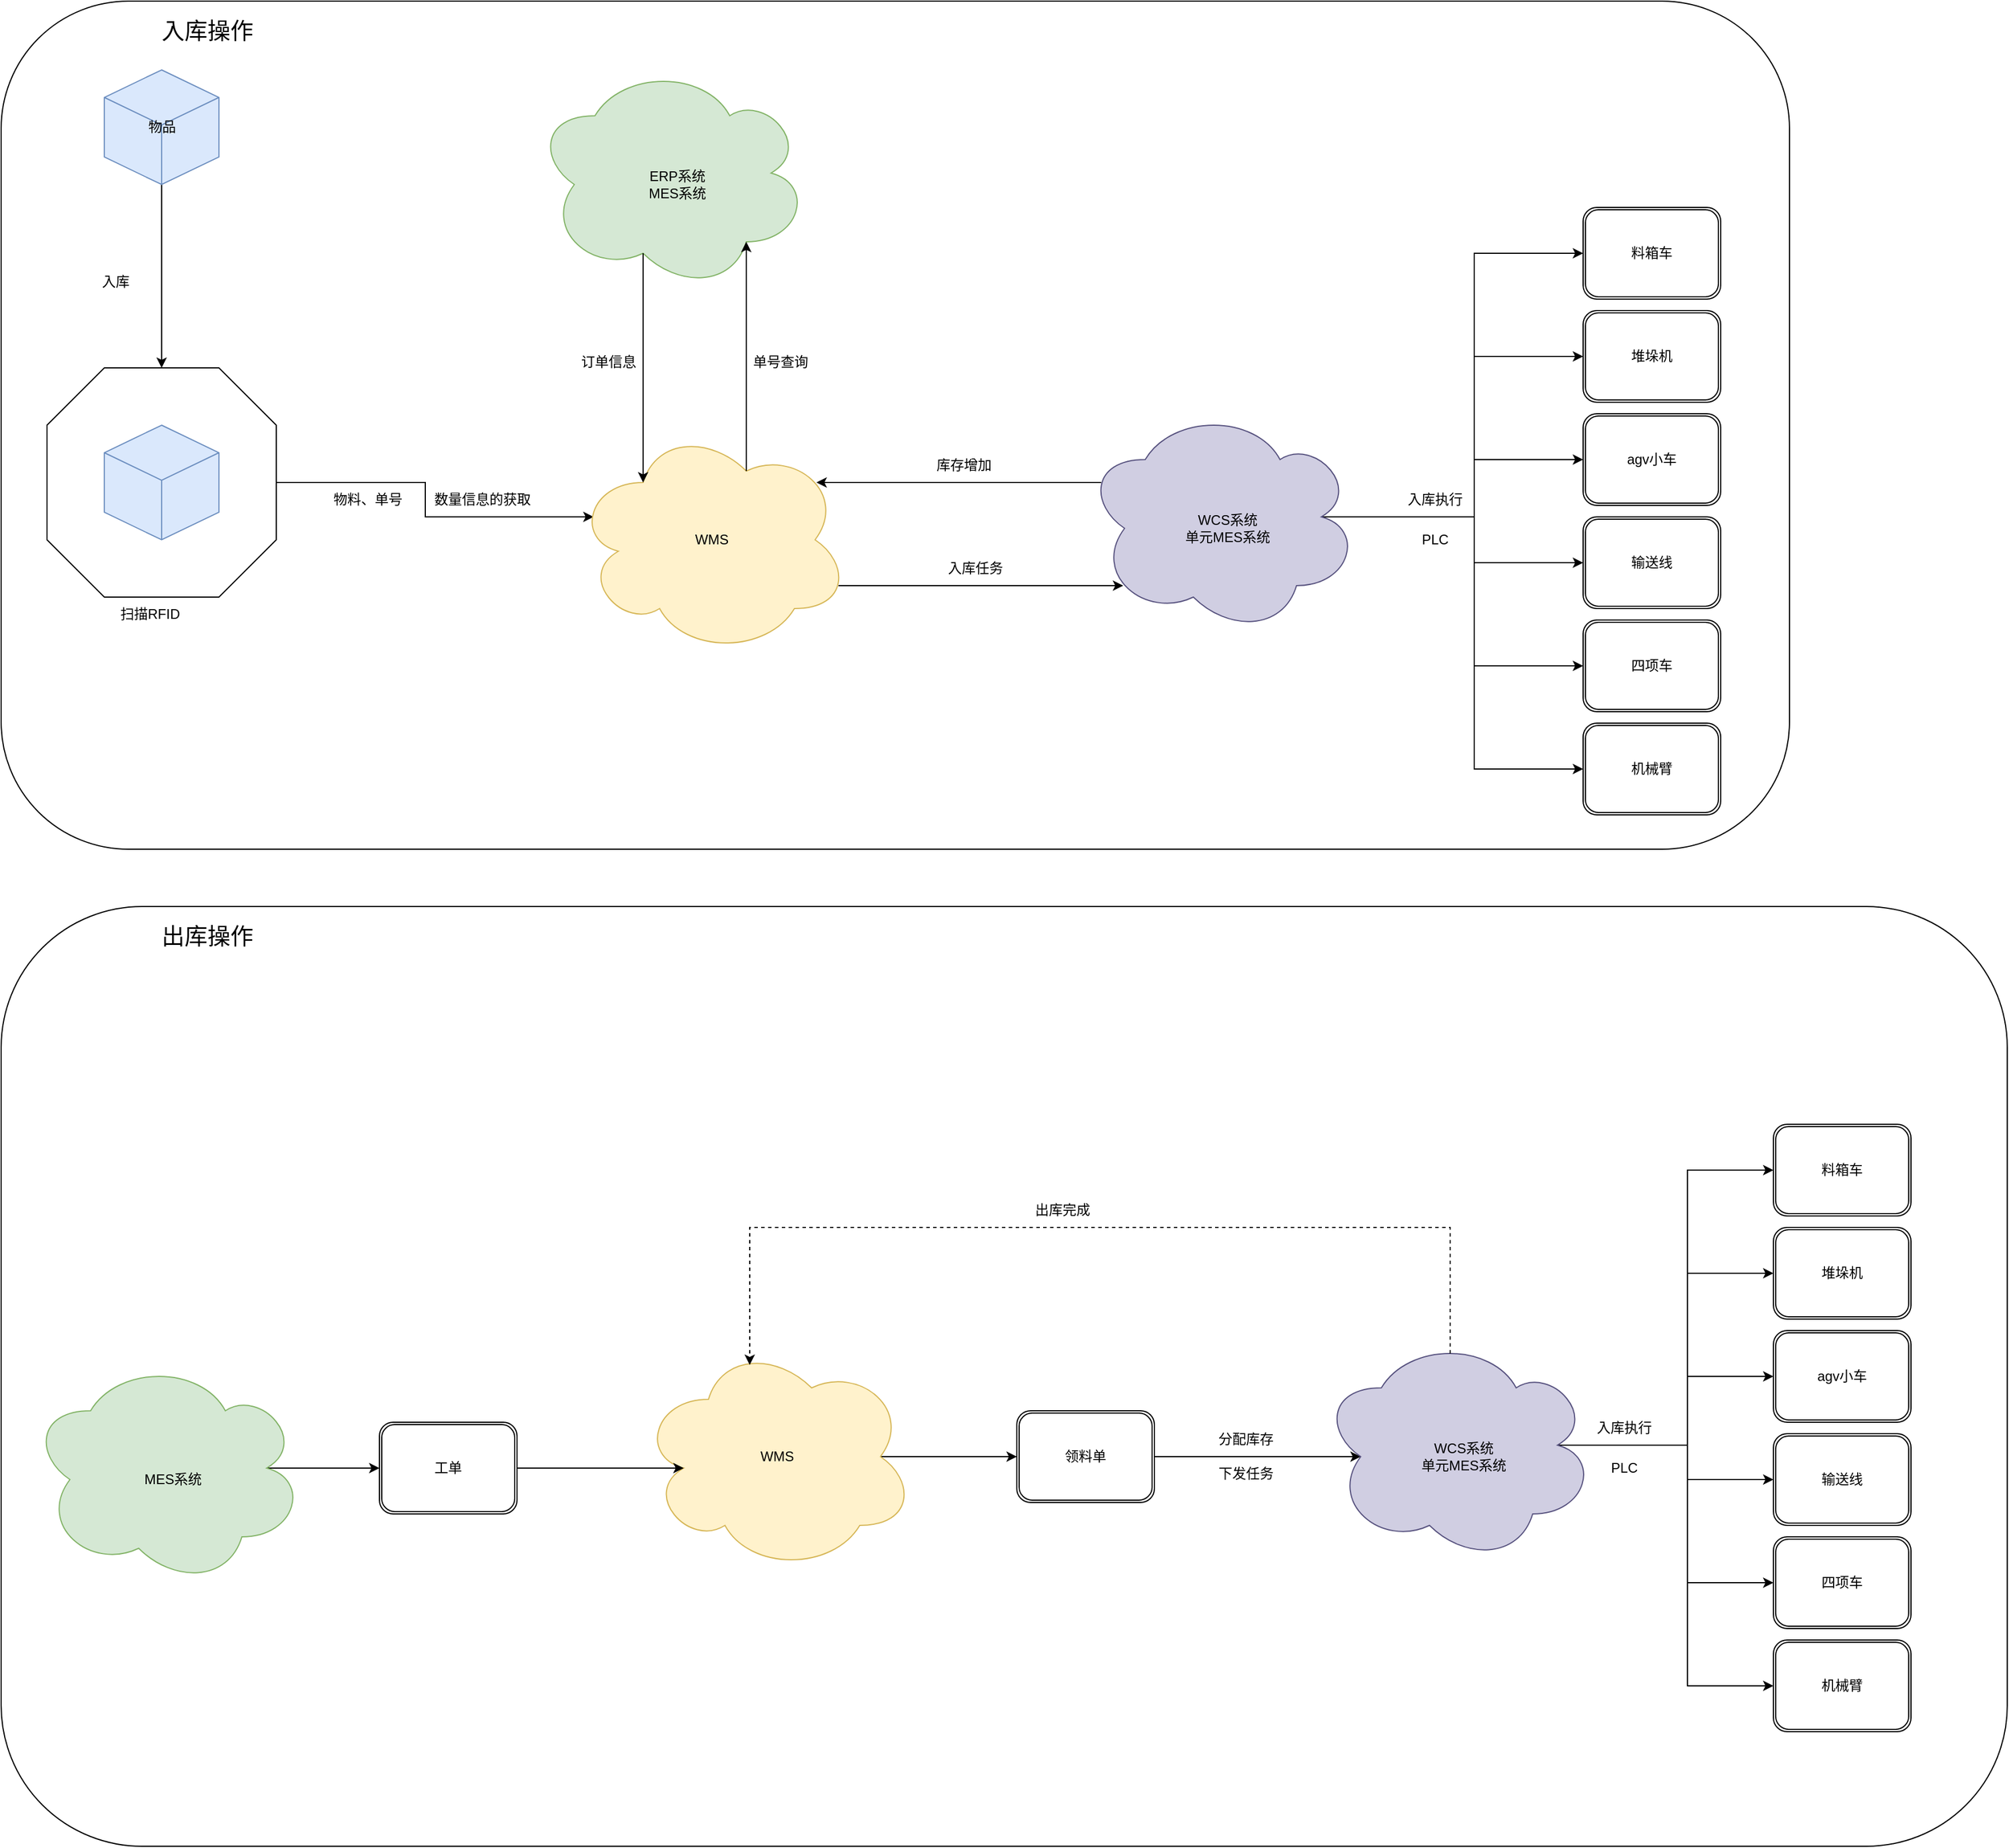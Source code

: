 <mxfile version="25.0.3" pages="3">
  <diagram name="WMS操作流程图" id="4fjYf9DxsTwHK-hKx6aq">
    <mxGraphModel dx="1687" dy="908" grid="1" gridSize="10" guides="1" tooltips="1" connect="1" arrows="1" fold="1" page="1" pageScale="1" pageWidth="827" pageHeight="1169" math="0" shadow="0">
      <root>
        <mxCell id="0" />
        <mxCell id="1" parent="0" />
        <mxCell id="3i9zdxC4q-CGygqt21M2-91" value="" style="rounded=1;whiteSpace=wrap;html=1;" vertex="1" parent="1">
          <mxGeometry y="790" width="1750" height="820" as="geometry" />
        </mxCell>
        <mxCell id="3i9zdxC4q-CGygqt21M2-53" value="" style="rounded=1;whiteSpace=wrap;html=1;" vertex="1" parent="1">
          <mxGeometry width="1560" height="740" as="geometry" />
        </mxCell>
        <mxCell id="3i9zdxC4q-CGygqt21M2-3" style="edgeStyle=orthogonalEdgeStyle;rounded=0;orthogonalLoop=1;jettySize=auto;html=1;exitX=0.5;exitY=1;exitDx=0;exitDy=0;exitPerimeter=0;" edge="1" parent="1" source="3i9zdxC4q-CGygqt21M2-1" target="3i9zdxC4q-CGygqt21M2-2">
          <mxGeometry relative="1" as="geometry" />
        </mxCell>
        <mxCell id="3i9zdxC4q-CGygqt21M2-1" value="物品" style="html=1;shape=mxgraph.basic.isocube;isoAngle=15;fillColor=#dae8fc;strokeColor=#6c8ebf;" vertex="1" parent="1">
          <mxGeometry x="90" y="60" width="100" height="100" as="geometry" />
        </mxCell>
        <mxCell id="3i9zdxC4q-CGygqt21M2-9" value="" style="edgeStyle=orthogonalEdgeStyle;rounded=0;orthogonalLoop=1;jettySize=auto;html=1;entryX=0.07;entryY=0.4;entryDx=0;entryDy=0;entryPerimeter=0;" edge="1" parent="1" source="3i9zdxC4q-CGygqt21M2-2" target="3i9zdxC4q-CGygqt21M2-7">
          <mxGeometry relative="1" as="geometry">
            <mxPoint x="380" y="420" as="targetPoint" />
          </mxGeometry>
        </mxCell>
        <mxCell id="3i9zdxC4q-CGygqt21M2-2" value="" style="verticalLabelPosition=bottom;verticalAlign=top;html=1;shape=mxgraph.basic.polygon;polyCoords=[[0.25,0],[0.75,0],[1,0.25],[1,0.75],[0.75,1],[0.25,1],[0,0.75],[0,0.25]];polyline=0;" vertex="1" parent="1">
          <mxGeometry x="40" y="320" width="200" height="200" as="geometry" />
        </mxCell>
        <mxCell id="3i9zdxC4q-CGygqt21M2-4" value="" style="html=1;shape=mxgraph.basic.isocube;isoAngle=15;fillColor=#dae8fc;strokeColor=#6c8ebf;" vertex="1" parent="1">
          <mxGeometry x="90" y="370" width="100" height="100" as="geometry" />
        </mxCell>
        <mxCell id="3i9zdxC4q-CGygqt21M2-5" value="入库" style="text;html=1;align=center;verticalAlign=middle;whiteSpace=wrap;rounded=0;" vertex="1" parent="1">
          <mxGeometry x="70" y="230" width="60" height="30" as="geometry" />
        </mxCell>
        <mxCell id="3i9zdxC4q-CGygqt21M2-6" value="扫描RFID" style="text;html=1;align=center;verticalAlign=middle;whiteSpace=wrap;rounded=0;" vertex="1" parent="1">
          <mxGeometry x="75" y="520" width="110" height="30" as="geometry" />
        </mxCell>
        <mxCell id="3i9zdxC4q-CGygqt21M2-7" value="WMS" style="ellipse;shape=cloud;whiteSpace=wrap;html=1;fillColor=#fff2cc;strokeColor=#d6b656;" vertex="1" parent="1">
          <mxGeometry x="500" y="370" width="240" height="200" as="geometry" />
        </mxCell>
        <mxCell id="3i9zdxC4q-CGygqt21M2-10" value="ERP系统&lt;div&gt;MES系统&lt;/div&gt;" style="ellipse;shape=cloud;whiteSpace=wrap;html=1;direction=west;fillColor=#d5e8d4;strokeColor=#82b366;" vertex="1" parent="1">
          <mxGeometry x="470" y="60" width="240" height="200" as="geometry" />
        </mxCell>
        <mxCell id="3i9zdxC4q-CGygqt21M2-12" value="物料、单号" style="text;html=1;align=center;verticalAlign=middle;whiteSpace=wrap;rounded=0;" vertex="1" parent="1">
          <mxGeometry x="270" y="420" width="100" height="30" as="geometry" />
        </mxCell>
        <mxCell id="3i9zdxC4q-CGygqt21M2-13" value="数量信息的获取" style="text;html=1;align=center;verticalAlign=middle;whiteSpace=wrap;rounded=0;" vertex="1" parent="1">
          <mxGeometry x="370" y="420" width="100" height="30" as="geometry" />
        </mxCell>
        <mxCell id="3i9zdxC4q-CGygqt21M2-21" style="edgeStyle=orthogonalEdgeStyle;rounded=0;orthogonalLoop=1;jettySize=auto;html=1;exitX=0.625;exitY=0.2;exitDx=0;exitDy=0;exitPerimeter=0;entryX=0.25;entryY=0.25;entryDx=0;entryDy=0;entryPerimeter=0;" edge="1" parent="1" source="3i9zdxC4q-CGygqt21M2-10" target="3i9zdxC4q-CGygqt21M2-7">
          <mxGeometry relative="1" as="geometry" />
        </mxCell>
        <mxCell id="3i9zdxC4q-CGygqt21M2-23" style="edgeStyle=orthogonalEdgeStyle;rounded=0;orthogonalLoop=1;jettySize=auto;html=1;exitX=0.625;exitY=0.2;exitDx=0;exitDy=0;exitPerimeter=0;entryX=0.25;entryY=0.25;entryDx=0;entryDy=0;entryPerimeter=0;" edge="1" parent="1" source="3i9zdxC4q-CGygqt21M2-7" target="3i9zdxC4q-CGygqt21M2-10">
          <mxGeometry relative="1" as="geometry" />
        </mxCell>
        <mxCell id="3i9zdxC4q-CGygqt21M2-24" value="单号查询" style="text;html=1;align=center;verticalAlign=middle;whiteSpace=wrap;rounded=0;" vertex="1" parent="1">
          <mxGeometry x="650" y="300" width="60" height="30" as="geometry" />
        </mxCell>
        <mxCell id="3i9zdxC4q-CGygqt21M2-26" value="订单信息" style="text;html=1;align=center;verticalAlign=middle;whiteSpace=wrap;rounded=0;" vertex="1" parent="1">
          <mxGeometry x="500" y="300" width="60" height="30" as="geometry" />
        </mxCell>
        <mxCell id="3i9zdxC4q-CGygqt21M2-46" style="edgeStyle=orthogonalEdgeStyle;rounded=0;orthogonalLoop=1;jettySize=auto;html=1;exitX=0.16;exitY=0.55;exitDx=0;exitDy=0;exitPerimeter=0;entryX=0;entryY=0.5;entryDx=0;entryDy=0;" edge="1" parent="1" source="3i9zdxC4q-CGygqt21M2-27" target="3i9zdxC4q-CGygqt21M2-43">
          <mxGeometry relative="1" as="geometry" />
        </mxCell>
        <mxCell id="3i9zdxC4q-CGygqt21M2-47" style="edgeStyle=orthogonalEdgeStyle;rounded=0;orthogonalLoop=1;jettySize=auto;html=1;exitX=0.16;exitY=0.55;exitDx=0;exitDy=0;exitPerimeter=0;entryX=0;entryY=0.5;entryDx=0;entryDy=0;" edge="1" parent="1" source="3i9zdxC4q-CGygqt21M2-27" target="3i9zdxC4q-CGygqt21M2-39">
          <mxGeometry relative="1" as="geometry" />
        </mxCell>
        <mxCell id="3i9zdxC4q-CGygqt21M2-48" style="edgeStyle=orthogonalEdgeStyle;rounded=0;orthogonalLoop=1;jettySize=auto;html=1;exitX=0.16;exitY=0.55;exitDx=0;exitDy=0;exitPerimeter=0;entryX=0;entryY=0.5;entryDx=0;entryDy=0;" edge="1" parent="1" source="3i9zdxC4q-CGygqt21M2-27" target="3i9zdxC4q-CGygqt21M2-40">
          <mxGeometry relative="1" as="geometry" />
        </mxCell>
        <mxCell id="3i9zdxC4q-CGygqt21M2-49" style="edgeStyle=orthogonalEdgeStyle;rounded=0;orthogonalLoop=1;jettySize=auto;html=1;exitX=0.16;exitY=0.55;exitDx=0;exitDy=0;exitPerimeter=0;entryX=0;entryY=0.5;entryDx=0;entryDy=0;" edge="1" parent="1" source="3i9zdxC4q-CGygqt21M2-27" target="3i9zdxC4q-CGygqt21M2-41">
          <mxGeometry relative="1" as="geometry" />
        </mxCell>
        <mxCell id="3i9zdxC4q-CGygqt21M2-50" style="edgeStyle=orthogonalEdgeStyle;rounded=0;orthogonalLoop=1;jettySize=auto;html=1;exitX=0.16;exitY=0.55;exitDx=0;exitDy=0;exitPerimeter=0;" edge="1" parent="1" source="3i9zdxC4q-CGygqt21M2-27" target="3i9zdxC4q-CGygqt21M2-42">
          <mxGeometry relative="1" as="geometry" />
        </mxCell>
        <mxCell id="3i9zdxC4q-CGygqt21M2-51" style="edgeStyle=orthogonalEdgeStyle;rounded=0;orthogonalLoop=1;jettySize=auto;html=1;exitX=0.16;exitY=0.55;exitDx=0;exitDy=0;exitPerimeter=0;entryX=0;entryY=0.5;entryDx=0;entryDy=0;" edge="1" parent="1" source="3i9zdxC4q-CGygqt21M2-27" target="3i9zdxC4q-CGygqt21M2-44">
          <mxGeometry relative="1" as="geometry" />
        </mxCell>
        <mxCell id="3i9zdxC4q-CGygqt21M2-27" value="WCS系统&lt;div&gt;单元MES系统&lt;/div&gt;" style="ellipse;shape=cloud;whiteSpace=wrap;html=1;direction=west;fillColor=#d0cee2;strokeColor=#56517e;" vertex="1" parent="1">
          <mxGeometry x="950" y="360" width="240" height="200" as="geometry" />
        </mxCell>
        <mxCell id="3i9zdxC4q-CGygqt21M2-30" style="edgeStyle=orthogonalEdgeStyle;rounded=0;orthogonalLoop=1;jettySize=auto;html=1;exitX=0.96;exitY=0.7;exitDx=0;exitDy=0;exitPerimeter=0;entryX=0.88;entryY=0.25;entryDx=0;entryDy=0;entryPerimeter=0;" edge="1" parent="1" source="3i9zdxC4q-CGygqt21M2-27" target="3i9zdxC4q-CGygqt21M2-7">
          <mxGeometry relative="1" as="geometry" />
        </mxCell>
        <mxCell id="3i9zdxC4q-CGygqt21M2-32" style="edgeStyle=orthogonalEdgeStyle;rounded=0;orthogonalLoop=1;jettySize=auto;html=1;exitX=0.96;exitY=0.7;exitDx=0;exitDy=0;exitPerimeter=0;entryX=0.88;entryY=0.25;entryDx=0;entryDy=0;entryPerimeter=0;" edge="1" parent="1" source="3i9zdxC4q-CGygqt21M2-7" target="3i9zdxC4q-CGygqt21M2-27">
          <mxGeometry relative="1" as="geometry" />
        </mxCell>
        <mxCell id="3i9zdxC4q-CGygqt21M2-33" value="入库任务" style="text;html=1;align=center;verticalAlign=middle;whiteSpace=wrap;rounded=0;" vertex="1" parent="1">
          <mxGeometry x="730" y="480" width="240" height="30" as="geometry" />
        </mxCell>
        <mxCell id="3i9zdxC4q-CGygqt21M2-34" value="库存增加" style="text;html=1;align=center;verticalAlign=middle;whiteSpace=wrap;rounded=0;" vertex="1" parent="1">
          <mxGeometry x="720" y="390" width="240" height="30" as="geometry" />
        </mxCell>
        <mxCell id="3i9zdxC4q-CGygqt21M2-37" value="入库执行" style="text;html=1;align=center;verticalAlign=middle;whiteSpace=wrap;rounded=0;" vertex="1" parent="1">
          <mxGeometry x="1171" y="420" width="160" height="30" as="geometry" />
        </mxCell>
        <mxCell id="3i9zdxC4q-CGygqt21M2-38" value="PLC" style="text;html=1;align=center;verticalAlign=middle;whiteSpace=wrap;rounded=0;" vertex="1" parent="1">
          <mxGeometry x="1171" y="455" width="160" height="30" as="geometry" />
        </mxCell>
        <mxCell id="3i9zdxC4q-CGygqt21M2-39" value="堆垛机" style="shape=ext;double=1;rounded=1;whiteSpace=wrap;html=1;" vertex="1" parent="1">
          <mxGeometry x="1380" y="270" width="120" height="80" as="geometry" />
        </mxCell>
        <mxCell id="3i9zdxC4q-CGygqt21M2-40" value="agv小车" style="shape=ext;double=1;rounded=1;whiteSpace=wrap;html=1;" vertex="1" parent="1">
          <mxGeometry x="1380" y="360" width="120" height="80" as="geometry" />
        </mxCell>
        <mxCell id="3i9zdxC4q-CGygqt21M2-41" value="输送线" style="shape=ext;double=1;rounded=1;whiteSpace=wrap;html=1;" vertex="1" parent="1">
          <mxGeometry x="1380" y="450" width="120" height="80" as="geometry" />
        </mxCell>
        <mxCell id="3i9zdxC4q-CGygqt21M2-42" value="四项车" style="shape=ext;double=1;rounded=1;whiteSpace=wrap;html=1;" vertex="1" parent="1">
          <mxGeometry x="1380" y="540" width="120" height="80" as="geometry" />
        </mxCell>
        <mxCell id="3i9zdxC4q-CGygqt21M2-43" value="料箱车" style="shape=ext;double=1;rounded=1;whiteSpace=wrap;html=1;" vertex="1" parent="1">
          <mxGeometry x="1380" y="180" width="120" height="80" as="geometry" />
        </mxCell>
        <mxCell id="3i9zdxC4q-CGygqt21M2-44" value="机械臂" style="shape=ext;double=1;rounded=1;whiteSpace=wrap;html=1;" vertex="1" parent="1">
          <mxGeometry x="1380" y="630" width="120" height="80" as="geometry" />
        </mxCell>
        <mxCell id="3i9zdxC4q-CGygqt21M2-54" value="&lt;font style=&quot;font-size: 20px;&quot;&gt;入库操作&lt;/font&gt;" style="text;html=1;align=center;verticalAlign=middle;whiteSpace=wrap;rounded=0;" vertex="1" parent="1">
          <mxGeometry width="360" height="50" as="geometry" />
        </mxCell>
        <mxCell id="3i9zdxC4q-CGygqt21M2-57" style="edgeStyle=orthogonalEdgeStyle;rounded=0;orthogonalLoop=1;jettySize=auto;html=1;exitX=0.16;exitY=0.55;exitDx=0;exitDy=0;exitPerimeter=0;" edge="1" parent="1" source="3i9zdxC4q-CGygqt21M2-55" target="3i9zdxC4q-CGygqt21M2-56">
          <mxGeometry relative="1" as="geometry" />
        </mxCell>
        <mxCell id="3i9zdxC4q-CGygqt21M2-55" value="MES系统" style="ellipse;shape=cloud;whiteSpace=wrap;html=1;direction=west;fillColor=#d5e8d4;strokeColor=#82b366;" vertex="1" parent="1">
          <mxGeometry x="30" y="1190" width="240" height="200" as="geometry" />
        </mxCell>
        <mxCell id="3i9zdxC4q-CGygqt21M2-56" value="工单" style="shape=ext;double=1;rounded=1;whiteSpace=wrap;html=1;" vertex="1" parent="1">
          <mxGeometry x="330" y="1240" width="120" height="80" as="geometry" />
        </mxCell>
        <mxCell id="3i9zdxC4q-CGygqt21M2-61" style="edgeStyle=orthogonalEdgeStyle;rounded=0;orthogonalLoop=1;jettySize=auto;html=1;exitX=0.875;exitY=0.5;exitDx=0;exitDy=0;exitPerimeter=0;" edge="1" parent="1" source="3i9zdxC4q-CGygqt21M2-58" target="3i9zdxC4q-CGygqt21M2-60">
          <mxGeometry relative="1" as="geometry" />
        </mxCell>
        <mxCell id="3i9zdxC4q-CGygqt21M2-58" value="WMS" style="ellipse;shape=cloud;whiteSpace=wrap;html=1;fillColor=#fff2cc;strokeColor=#d6b656;" vertex="1" parent="1">
          <mxGeometry x="557" y="1170" width="240" height="200" as="geometry" />
        </mxCell>
        <mxCell id="3i9zdxC4q-CGygqt21M2-59" style="edgeStyle=orthogonalEdgeStyle;rounded=0;orthogonalLoop=1;jettySize=auto;html=1;exitX=1;exitY=0.5;exitDx=0;exitDy=0;entryX=0.16;entryY=0.55;entryDx=0;entryDy=0;entryPerimeter=0;" edge="1" parent="1" source="3i9zdxC4q-CGygqt21M2-56" target="3i9zdxC4q-CGygqt21M2-58">
          <mxGeometry relative="1" as="geometry" />
        </mxCell>
        <mxCell id="3i9zdxC4q-CGygqt21M2-63" style="edgeStyle=orthogonalEdgeStyle;rounded=0;orthogonalLoop=1;jettySize=auto;html=1;exitX=1;exitY=0.5;exitDx=0;exitDy=0;entryX=0.875;entryY=0.5;entryDx=0;entryDy=0;entryPerimeter=0;" edge="1" parent="1" source="3i9zdxC4q-CGygqt21M2-60" target="3i9zdxC4q-CGygqt21M2-62">
          <mxGeometry relative="1" as="geometry" />
        </mxCell>
        <mxCell id="3i9zdxC4q-CGygqt21M2-60" value="领料单" style="shape=ext;double=1;rounded=1;whiteSpace=wrap;html=1;" vertex="1" parent="1">
          <mxGeometry x="886" y="1230" width="120" height="80" as="geometry" />
        </mxCell>
        <mxCell id="3i9zdxC4q-CGygqt21M2-80" style="edgeStyle=orthogonalEdgeStyle;rounded=0;orthogonalLoop=1;jettySize=auto;html=1;exitX=0.16;exitY=0.55;exitDx=0;exitDy=0;exitPerimeter=0;entryX=0;entryY=0.5;entryDx=0;entryDy=0;" edge="1" parent="1" source="3i9zdxC4q-CGygqt21M2-62" target="3i9zdxC4q-CGygqt21M2-78">
          <mxGeometry relative="1" as="geometry" />
        </mxCell>
        <mxCell id="3i9zdxC4q-CGygqt21M2-81" style="edgeStyle=orthogonalEdgeStyle;rounded=0;orthogonalLoop=1;jettySize=auto;html=1;exitX=0.16;exitY=0.55;exitDx=0;exitDy=0;exitPerimeter=0;entryX=0;entryY=0.5;entryDx=0;entryDy=0;" edge="1" parent="1" source="3i9zdxC4q-CGygqt21M2-62" target="3i9zdxC4q-CGygqt21M2-74">
          <mxGeometry relative="1" as="geometry" />
        </mxCell>
        <mxCell id="3i9zdxC4q-CGygqt21M2-82" style="edgeStyle=orthogonalEdgeStyle;rounded=0;orthogonalLoop=1;jettySize=auto;html=1;exitX=0.16;exitY=0.55;exitDx=0;exitDy=0;exitPerimeter=0;" edge="1" parent="1" source="3i9zdxC4q-CGygqt21M2-62" target="3i9zdxC4q-CGygqt21M2-75">
          <mxGeometry relative="1" as="geometry" />
        </mxCell>
        <mxCell id="3i9zdxC4q-CGygqt21M2-83" style="edgeStyle=orthogonalEdgeStyle;rounded=0;orthogonalLoop=1;jettySize=auto;html=1;exitX=0.16;exitY=0.55;exitDx=0;exitDy=0;exitPerimeter=0;" edge="1" parent="1" source="3i9zdxC4q-CGygqt21M2-62" target="3i9zdxC4q-CGygqt21M2-76">
          <mxGeometry relative="1" as="geometry" />
        </mxCell>
        <mxCell id="3i9zdxC4q-CGygqt21M2-84" style="edgeStyle=orthogonalEdgeStyle;rounded=0;orthogonalLoop=1;jettySize=auto;html=1;exitX=0.16;exitY=0.55;exitDx=0;exitDy=0;exitPerimeter=0;" edge="1" parent="1" source="3i9zdxC4q-CGygqt21M2-62" target="3i9zdxC4q-CGygqt21M2-77">
          <mxGeometry relative="1" as="geometry" />
        </mxCell>
        <mxCell id="3i9zdxC4q-CGygqt21M2-85" style="edgeStyle=orthogonalEdgeStyle;rounded=0;orthogonalLoop=1;jettySize=auto;html=1;exitX=0.16;exitY=0.55;exitDx=0;exitDy=0;exitPerimeter=0;entryX=0;entryY=0.5;entryDx=0;entryDy=0;" edge="1" parent="1" source="3i9zdxC4q-CGygqt21M2-62" target="3i9zdxC4q-CGygqt21M2-79">
          <mxGeometry relative="1" as="geometry" />
        </mxCell>
        <mxCell id="3i9zdxC4q-CGygqt21M2-62" value="WCS系统&lt;div&gt;单元MES系统&lt;/div&gt;" style="ellipse;shape=cloud;whiteSpace=wrap;html=1;direction=west;fillColor=#d0cee2;strokeColor=#56517e;" vertex="1" parent="1">
          <mxGeometry x="1156" y="1170" width="240" height="200" as="geometry" />
        </mxCell>
        <mxCell id="3i9zdxC4q-CGygqt21M2-67" style="edgeStyle=orthogonalEdgeStyle;rounded=0;orthogonalLoop=1;jettySize=auto;html=1;exitX=0.55;exitY=0.95;exitDx=0;exitDy=0;exitPerimeter=0;entryX=0.4;entryY=0.1;entryDx=0;entryDy=0;entryPerimeter=0;dashed=1;" edge="1" parent="1" source="3i9zdxC4q-CGygqt21M2-62" target="3i9zdxC4q-CGygqt21M2-58">
          <mxGeometry relative="1" as="geometry">
            <Array as="points">
              <mxPoint x="1264" y="1070" />
              <mxPoint x="653" y="1070" />
            </Array>
          </mxGeometry>
        </mxCell>
        <mxCell id="3i9zdxC4q-CGygqt21M2-74" value="堆垛机" style="shape=ext;double=1;rounded=1;whiteSpace=wrap;html=1;" vertex="1" parent="1">
          <mxGeometry x="1546" y="1070" width="120" height="80" as="geometry" />
        </mxCell>
        <mxCell id="3i9zdxC4q-CGygqt21M2-75" value="agv小车" style="shape=ext;double=1;rounded=1;whiteSpace=wrap;html=1;" vertex="1" parent="1">
          <mxGeometry x="1546" y="1160" width="120" height="80" as="geometry" />
        </mxCell>
        <mxCell id="3i9zdxC4q-CGygqt21M2-76" value="输送线" style="shape=ext;double=1;rounded=1;whiteSpace=wrap;html=1;" vertex="1" parent="1">
          <mxGeometry x="1546" y="1250" width="120" height="80" as="geometry" />
        </mxCell>
        <mxCell id="3i9zdxC4q-CGygqt21M2-77" value="四项车" style="shape=ext;double=1;rounded=1;whiteSpace=wrap;html=1;" vertex="1" parent="1">
          <mxGeometry x="1546" y="1340" width="120" height="80" as="geometry" />
        </mxCell>
        <mxCell id="3i9zdxC4q-CGygqt21M2-78" value="料箱车" style="shape=ext;double=1;rounded=1;whiteSpace=wrap;html=1;" vertex="1" parent="1">
          <mxGeometry x="1546" y="980" width="120" height="80" as="geometry" />
        </mxCell>
        <mxCell id="3i9zdxC4q-CGygqt21M2-79" value="机械臂" style="shape=ext;double=1;rounded=1;whiteSpace=wrap;html=1;" vertex="1" parent="1">
          <mxGeometry x="1546" y="1430" width="120" height="80" as="geometry" />
        </mxCell>
        <mxCell id="3i9zdxC4q-CGygqt21M2-86" value="入库执行" style="text;html=1;align=center;verticalAlign=middle;whiteSpace=wrap;rounded=0;" vertex="1" parent="1">
          <mxGeometry x="1336" y="1230" width="160" height="30" as="geometry" />
        </mxCell>
        <mxCell id="3i9zdxC4q-CGygqt21M2-87" value="PLC" style="text;html=1;align=center;verticalAlign=middle;whiteSpace=wrap;rounded=0;" vertex="1" parent="1">
          <mxGeometry x="1336" y="1265" width="160" height="30" as="geometry" />
        </mxCell>
        <mxCell id="3i9zdxC4q-CGygqt21M2-88" value="分配库存" style="text;html=1;align=center;verticalAlign=middle;whiteSpace=wrap;rounded=0;" vertex="1" parent="1">
          <mxGeometry x="1006" y="1240" width="160" height="30" as="geometry" />
        </mxCell>
        <mxCell id="3i9zdxC4q-CGygqt21M2-89" value="下发任务" style="text;html=1;align=center;verticalAlign=middle;whiteSpace=wrap;rounded=0;" vertex="1" parent="1">
          <mxGeometry x="1006" y="1270" width="160" height="30" as="geometry" />
        </mxCell>
        <mxCell id="3i9zdxC4q-CGygqt21M2-90" value="出库完成" style="text;html=1;align=center;verticalAlign=middle;whiteSpace=wrap;rounded=0;" vertex="1" parent="1">
          <mxGeometry x="846" y="1040" width="160" height="30" as="geometry" />
        </mxCell>
        <mxCell id="3i9zdxC4q-CGygqt21M2-92" value="&lt;font style=&quot;font-size: 20px;&quot;&gt;出库操作&lt;/font&gt;" style="text;html=1;align=center;verticalAlign=middle;whiteSpace=wrap;rounded=0;" vertex="1" parent="1">
          <mxGeometry y="790" width="360" height="50" as="geometry" />
        </mxCell>
      </root>
    </mxGraphModel>
  </diagram>
  <diagram id="3nTQrRPk6aI_MscCdJCm" name="广工-板材线">
    <mxGraphModel dx="1595" dy="840" grid="1" gridSize="10" guides="1" tooltips="1" connect="1" arrows="1" fold="1" page="1" pageScale="1" pageWidth="827" pageHeight="1169" math="0" shadow="0">
      <root>
        <mxCell id="0" />
        <mxCell id="1" parent="0" />
        <mxCell id="y_p3C7q0HbmqpXGSadhd-19" style="edgeStyle=orthogonalEdgeStyle;rounded=0;orthogonalLoop=1;jettySize=auto;html=1;exitX=0.5;exitY=1;exitDx=0;exitDy=0;" parent="1" source="y_p3C7q0HbmqpXGSadhd-18" target="y_p3C7q0HbmqpXGSadhd-3" edge="1">
          <mxGeometry relative="1" as="geometry" />
        </mxCell>
        <mxCell id="y_p3C7q0HbmqpXGSadhd-18" value="" style="rounded=1;whiteSpace=wrap;html=1;" parent="1" vertex="1">
          <mxGeometry x="470" y="2110" width="310" height="120" as="geometry" />
        </mxCell>
        <mxCell id="qZQIloQpAXc0TwfAlSFU-6" value="" style="rounded=1;whiteSpace=wrap;html=1;" parent="1" vertex="1">
          <mxGeometry x="1121" y="1160" width="959" height="560" as="geometry" />
        </mxCell>
        <mxCell id="0aJPCVQwh8VaAK-Qcy5z-33" style="edgeStyle=orthogonalEdgeStyle;rounded=0;orthogonalLoop=1;jettySize=auto;html=1;exitX=0;exitY=0.5;exitDx=0;exitDy=0;" parent="1" source="0aJPCVQwh8VaAK-Qcy5z-2" target="0aJPCVQwh8VaAK-Qcy5z-4" edge="1">
          <mxGeometry relative="1" as="geometry" />
        </mxCell>
        <mxCell id="0aJPCVQwh8VaAK-Qcy5z-34" value="下发" style="edgeLabel;html=1;align=center;verticalAlign=middle;resizable=0;points=[];" parent="0aJPCVQwh8VaAK-Qcy5z-33" vertex="1" connectable="0">
          <mxGeometry x="0.133" y="1" relative="1" as="geometry">
            <mxPoint as="offset" />
          </mxGeometry>
        </mxCell>
        <mxCell id="0aJPCVQwh8VaAK-Qcy5z-35" style="edgeStyle=orthogonalEdgeStyle;rounded=0;orthogonalLoop=1;jettySize=auto;html=1;exitX=1;exitY=0.5;exitDx=0;exitDy=0;entryX=0.5;entryY=0;entryDx=0;entryDy=0;" parent="1" source="0aJPCVQwh8VaAK-Qcy5z-2" target="0aJPCVQwh8VaAK-Qcy5z-3" edge="1">
          <mxGeometry relative="1" as="geometry" />
        </mxCell>
        <mxCell id="0aJPCVQwh8VaAK-Qcy5z-36" value="下发" style="edgeLabel;html=1;align=center;verticalAlign=middle;resizable=0;points=[];" parent="0aJPCVQwh8VaAK-Qcy5z-35" vertex="1" connectable="0">
          <mxGeometry x="0.185" y="4" relative="1" as="geometry">
            <mxPoint as="offset" />
          </mxGeometry>
        </mxCell>
        <mxCell id="0aJPCVQwh8VaAK-Qcy5z-2" value="MES" style="rounded=1;whiteSpace=wrap;html=1;" parent="1" vertex="1">
          <mxGeometry x="330" y="970" width="120" height="60" as="geometry" />
        </mxCell>
        <mxCell id="0aJPCVQwh8VaAK-Qcy5z-38" style="edgeStyle=orthogonalEdgeStyle;rounded=0;orthogonalLoop=1;jettySize=auto;html=1;exitX=0.5;exitY=1;exitDx=0;exitDy=0;entryX=0.5;entryY=0;entryDx=0;entryDy=0;" parent="1" source="0aJPCVQwh8VaAK-Qcy5z-3" target="0aJPCVQwh8VaAK-Qcy5z-14" edge="1">
          <mxGeometry relative="1" as="geometry" />
        </mxCell>
        <mxCell id="0aJPCVQwh8VaAK-Qcy5z-3" value="层式仓" style="rounded=1;whiteSpace=wrap;html=1;" parent="1" vertex="1">
          <mxGeometry x="460" y="1200" width="120" height="60" as="geometry" />
        </mxCell>
        <mxCell id="0aJPCVQwh8VaAK-Qcy5z-37" style="edgeStyle=orthogonalEdgeStyle;rounded=0;orthogonalLoop=1;jettySize=auto;html=1;exitX=1;exitY=0.5;exitDx=0;exitDy=0;entryX=0;entryY=0.5;entryDx=0;entryDy=0;" parent="1" source="0aJPCVQwh8VaAK-Qcy5z-4" target="0aJPCVQwh8VaAK-Qcy5z-3" edge="1">
          <mxGeometry relative="1" as="geometry" />
        </mxCell>
        <mxCell id="0aJPCVQwh8VaAK-Qcy5z-4" value="原料仓" style="rounded=1;whiteSpace=wrap;html=1;" parent="1" vertex="1">
          <mxGeometry x="250" y="1140" width="120" height="60" as="geometry" />
        </mxCell>
        <mxCell id="0aJPCVQwh8VaAK-Qcy5z-29" style="edgeStyle=orthogonalEdgeStyle;rounded=0;orthogonalLoop=1;jettySize=auto;html=1;exitX=1;exitY=0.5;exitDx=0;exitDy=0;entryX=0;entryY=0.5;entryDx=0;entryDy=0;" parent="1" source="0aJPCVQwh8VaAK-Qcy5z-11" target="0aJPCVQwh8VaAK-Qcy5z-4" edge="1">
          <mxGeometry relative="1" as="geometry" />
        </mxCell>
        <mxCell id="0aJPCVQwh8VaAK-Qcy5z-30" value="手动" style="edgeLabel;html=1;align=center;verticalAlign=middle;resizable=0;points=[];" parent="0aJPCVQwh8VaAK-Qcy5z-29" vertex="1" connectable="0">
          <mxGeometry x="-0.013" relative="1" as="geometry">
            <mxPoint as="offset" />
          </mxGeometry>
        </mxCell>
        <mxCell id="0aJPCVQwh8VaAK-Qcy5z-11" value="打印底座" style="rounded=1;whiteSpace=wrap;html=1;" parent="1" vertex="1">
          <mxGeometry y="1140" width="120" height="60" as="geometry" />
        </mxCell>
        <mxCell id="s84VmoiwIbykybVZXpKk-4" style="edgeStyle=orthogonalEdgeStyle;rounded=0;orthogonalLoop=1;jettySize=auto;html=1;exitX=0;exitY=0.5;exitDx=0;exitDy=0;entryX=0.5;entryY=0;entryDx=0;entryDy=0;" parent="1" source="0aJPCVQwh8VaAK-Qcy5z-14" target="0aJPCVQwh8VaAK-Qcy5z-19" edge="1">
          <mxGeometry relative="1" as="geometry" />
        </mxCell>
        <mxCell id="0aJPCVQwh8VaAK-Qcy5z-14" value="层式仓选择出库" style="rounded=1;whiteSpace=wrap;html=1;" parent="1" vertex="1">
          <mxGeometry x="460" y="1320" width="120" height="60" as="geometry" />
        </mxCell>
        <mxCell id="0aJPCVQwh8VaAK-Qcy5z-42" style="edgeStyle=orthogonalEdgeStyle;rounded=0;orthogonalLoop=1;jettySize=auto;html=1;exitX=0;exitY=0.5;exitDx=0;exitDy=0;entryX=0.5;entryY=0;entryDx=0;entryDy=0;" parent="1" source="0aJPCVQwh8VaAK-Qcy5z-19" target="0aJPCVQwh8VaAK-Qcy5z-22" edge="1">
          <mxGeometry relative="1" as="geometry" />
        </mxCell>
        <mxCell id="0aJPCVQwh8VaAK-Qcy5z-19" value="机器人放料雕刻机" style="rounded=1;whiteSpace=wrap;html=1;" parent="1" vertex="1">
          <mxGeometry x="280" y="1440" width="120" height="60" as="geometry" />
        </mxCell>
        <mxCell id="s84VmoiwIbykybVZXpKk-12" style="edgeStyle=orthogonalEdgeStyle;rounded=0;orthogonalLoop=1;jettySize=auto;html=1;exitX=0;exitY=0.5;exitDx=0;exitDy=0;" parent="1" source="0aJPCVQwh8VaAK-Qcy5z-22" target="0aJPCVQwh8VaAK-Qcy5z-24" edge="1">
          <mxGeometry relative="1" as="geometry" />
        </mxCell>
        <mxCell id="0aJPCVQwh8VaAK-Qcy5z-22" value="雕刻机雕刻" style="rounded=1;whiteSpace=wrap;html=1;" parent="1" vertex="1">
          <mxGeometry x="130" y="1540" width="120" height="60" as="geometry" />
        </mxCell>
        <mxCell id="s84VmoiwIbykybVZXpKk-6" style="edgeStyle=orthogonalEdgeStyle;rounded=0;orthogonalLoop=1;jettySize=auto;html=1;exitX=1;exitY=0.5;exitDx=0;exitDy=0;" parent="1" source="0aJPCVQwh8VaAK-Qcy5z-24" target="0aJPCVQwh8VaAK-Qcy5z-25" edge="1">
          <mxGeometry relative="1" as="geometry" />
        </mxCell>
        <mxCell id="0aJPCVQwh8VaAK-Qcy5z-24" value="机器人取料" style="rounded=1;whiteSpace=wrap;html=1;" parent="1" vertex="1">
          <mxGeometry y="1670" width="120" height="60" as="geometry" />
        </mxCell>
        <mxCell id="0aJPCVQwh8VaAK-Qcy5z-25" value="人工装配打包" style="rounded=1;whiteSpace=wrap;html=1;" parent="1" vertex="1">
          <mxGeometry x="240" y="1670" width="120" height="60" as="geometry" />
        </mxCell>
        <mxCell id="uHHSG3ZIxkITEeoVoSgG-6" style="edgeStyle=orthogonalEdgeStyle;rounded=0;orthogonalLoop=1;jettySize=auto;html=1;exitX=0.5;exitY=1;exitDx=0;exitDy=0;entryX=0.5;entryY=0;entryDx=0;entryDy=0;" parent="1" source="uHHSG3ZIxkITEeoVoSgG-7" target="uHHSG3ZIxkITEeoVoSgG-14" edge="1">
          <mxGeometry relative="1" as="geometry" />
        </mxCell>
        <mxCell id="uHHSG3ZIxkITEeoVoSgG-7" value="层式仓" style="rounded=1;whiteSpace=wrap;html=1;" parent="1" vertex="1">
          <mxGeometry x="460" width="120" height="60" as="geometry" />
        </mxCell>
        <mxCell id="uHHSG3ZIxkITEeoVoSgG-8" style="edgeStyle=orthogonalEdgeStyle;rounded=0;orthogonalLoop=1;jettySize=auto;html=1;exitX=1;exitY=0.5;exitDx=0;exitDy=0;entryX=0;entryY=0.5;entryDx=0;entryDy=0;" parent="1" source="uHHSG3ZIxkITEeoVoSgG-9" target="uHHSG3ZIxkITEeoVoSgG-7" edge="1">
          <mxGeometry relative="1" as="geometry" />
        </mxCell>
        <mxCell id="uHHSG3ZIxkITEeoVoSgG-9" value="原料仓" style="rounded=1;whiteSpace=wrap;html=1;" parent="1" vertex="1">
          <mxGeometry x="250" width="120" height="60" as="geometry" />
        </mxCell>
        <mxCell id="uHHSG3ZIxkITEeoVoSgG-10" style="edgeStyle=orthogonalEdgeStyle;rounded=0;orthogonalLoop=1;jettySize=auto;html=1;exitX=1;exitY=0.5;exitDx=0;exitDy=0;entryX=0;entryY=0.5;entryDx=0;entryDy=0;" parent="1" source="uHHSG3ZIxkITEeoVoSgG-12" target="uHHSG3ZIxkITEeoVoSgG-9" edge="1">
          <mxGeometry relative="1" as="geometry" />
        </mxCell>
        <mxCell id="uHHSG3ZIxkITEeoVoSgG-11" value="手动" style="edgeLabel;html=1;align=center;verticalAlign=middle;resizable=0;points=[];" parent="uHHSG3ZIxkITEeoVoSgG-10" vertex="1" connectable="0">
          <mxGeometry x="-0.013" relative="1" as="geometry">
            <mxPoint as="offset" />
          </mxGeometry>
        </mxCell>
        <mxCell id="uHHSG3ZIxkITEeoVoSgG-12" value="打印底座" style="rounded=1;whiteSpace=wrap;html=1;" parent="1" vertex="1">
          <mxGeometry width="120" height="60" as="geometry" />
        </mxCell>
        <mxCell id="1zbNY6nJz5pZ0Ju9xTW2-8" style="edgeStyle=orthogonalEdgeStyle;rounded=0;orthogonalLoop=1;jettySize=auto;html=1;exitX=0;exitY=0.5;exitDx=0;exitDy=0;entryX=0.5;entryY=0;entryDx=0;entryDy=0;" parent="1" source="uHHSG3ZIxkITEeoVoSgG-14" target="uHHSG3ZIxkITEeoVoSgG-20" edge="1">
          <mxGeometry relative="1" as="geometry" />
        </mxCell>
        <mxCell id="uHHSG3ZIxkITEeoVoSgG-14" value="层式仓选择出库" style="rounded=1;whiteSpace=wrap;html=1;" parent="1" vertex="1">
          <mxGeometry x="460" y="180" width="120" height="60" as="geometry" />
        </mxCell>
        <mxCell id="uHHSG3ZIxkITEeoVoSgG-19" style="edgeStyle=orthogonalEdgeStyle;rounded=0;orthogonalLoop=1;jettySize=auto;html=1;exitX=0;exitY=0.5;exitDx=0;exitDy=0;entryX=0.5;entryY=0;entryDx=0;entryDy=0;" parent="1" source="uHHSG3ZIxkITEeoVoSgG-20" target="uHHSG3ZIxkITEeoVoSgG-22" edge="1">
          <mxGeometry relative="1" as="geometry" />
        </mxCell>
        <mxCell id="uHHSG3ZIxkITEeoVoSgG-20" value="机器人放料雕刻机" style="rounded=1;whiteSpace=wrap;html=1;" parent="1" vertex="1">
          <mxGeometry x="260" y="330" width="120" height="60" as="geometry" />
        </mxCell>
        <mxCell id="1zbNY6nJz5pZ0Ju9xTW2-10" style="edgeStyle=orthogonalEdgeStyle;rounded=0;orthogonalLoop=1;jettySize=auto;html=1;exitX=0;exitY=0.5;exitDx=0;exitDy=0;" parent="1" source="uHHSG3ZIxkITEeoVoSgG-22" target="uHHSG3ZIxkITEeoVoSgG-24" edge="1">
          <mxGeometry relative="1" as="geometry" />
        </mxCell>
        <mxCell id="uHHSG3ZIxkITEeoVoSgG-22" value="雕刻机雕刻" style="rounded=1;whiteSpace=wrap;html=1;" parent="1" vertex="1">
          <mxGeometry x="140" y="470" width="120" height="60" as="geometry" />
        </mxCell>
        <mxCell id="1zbNY6nJz5pZ0Ju9xTW2-11" style="edgeStyle=orthogonalEdgeStyle;rounded=0;orthogonalLoop=1;jettySize=auto;html=1;exitX=1;exitY=0.5;exitDx=0;exitDy=0;entryX=0;entryY=0.5;entryDx=0;entryDy=0;" parent="1" source="uHHSG3ZIxkITEeoVoSgG-24" target="uHHSG3ZIxkITEeoVoSgG-25" edge="1">
          <mxGeometry relative="1" as="geometry" />
        </mxCell>
        <mxCell id="uHHSG3ZIxkITEeoVoSgG-24" value="机器人取料" style="rounded=1;whiteSpace=wrap;html=1;" parent="1" vertex="1">
          <mxGeometry y="620" width="120" height="60" as="geometry" />
        </mxCell>
        <mxCell id="uHHSG3ZIxkITEeoVoSgG-25" value="人工装配打包" style="rounded=1;whiteSpace=wrap;html=1;" parent="1" vertex="1">
          <mxGeometry x="260" y="620" width="120" height="60" as="geometry" />
        </mxCell>
        <mxCell id="1zbNY6nJz5pZ0Ju9xTW2-7" style="edgeStyle=orthogonalEdgeStyle;rounded=0;orthogonalLoop=1;jettySize=auto;html=1;exitX=0.5;exitY=1;exitDx=0;exitDy=0;dashed=1;" parent="1" source="1zbNY6nJz5pZ0Ju9xTW2-2" target="1zbNY6nJz5pZ0Ju9xTW2-3" edge="1">
          <mxGeometry relative="1" as="geometry" />
        </mxCell>
        <mxCell id="1zbNY6nJz5pZ0Ju9xTW2-2" value="相机拍照" style="rounded=1;whiteSpace=wrap;html=1;" parent="1" vertex="1">
          <mxGeometry x="700" y="180" width="120" height="60" as="geometry" />
        </mxCell>
        <mxCell id="1zbNY6nJz5pZ0Ju9xTW2-9" style="edgeStyle=orthogonalEdgeStyle;rounded=0;orthogonalLoop=1;jettySize=auto;html=1;exitX=0;exitY=0.5;exitDx=0;exitDy=0;dashed=1;" parent="1" source="1zbNY6nJz5pZ0Ju9xTW2-3" target="uHHSG3ZIxkITEeoVoSgG-20" edge="1">
          <mxGeometry relative="1" as="geometry" />
        </mxCell>
        <mxCell id="1zbNY6nJz5pZ0Ju9xTW2-3" value="相机上传雕刻机" style="rounded=1;whiteSpace=wrap;html=1;" parent="1" vertex="1">
          <mxGeometry x="700" y="330" width="120" height="60" as="geometry" />
        </mxCell>
        <mxCell id="s84VmoiwIbykybVZXpKk-14" style="edgeStyle=orthogonalEdgeStyle;rounded=0;orthogonalLoop=1;jettySize=auto;html=1;exitX=0;exitY=0.5;exitDx=0;exitDy=0;dashed=1;" parent="1" source="s84VmoiwIbykybVZXpKk-10" target="s84VmoiwIbykybVZXpKk-11" edge="1">
          <mxGeometry relative="1" as="geometry" />
        </mxCell>
        <mxCell id="s84VmoiwIbykybVZXpKk-10" value="相机拍照" style="rounded=1;whiteSpace=wrap;html=1;" parent="1" vertex="1">
          <mxGeometry x="640" y="1440" width="120" height="60" as="geometry" />
        </mxCell>
        <mxCell id="s84VmoiwIbykybVZXpKk-13" style="edgeStyle=orthogonalEdgeStyle;rounded=0;orthogonalLoop=1;jettySize=auto;html=1;exitX=0;exitY=0.5;exitDx=0;exitDy=0;dashed=1;" parent="1" source="s84VmoiwIbykybVZXpKk-11" target="0aJPCVQwh8VaAK-Qcy5z-19" edge="1">
          <mxGeometry relative="1" as="geometry" />
        </mxCell>
        <mxCell id="s84VmoiwIbykybVZXpKk-11" value="相机上传雕刻机" style="rounded=1;whiteSpace=wrap;html=1;" parent="1" vertex="1">
          <mxGeometry x="460" y="1440" width="120" height="60" as="geometry" />
        </mxCell>
        <mxCell id="QG5-tRwH1HA1WYLUeJyo-1" value="Actor" style="shape=umlActor;verticalLabelPosition=bottom;verticalAlign=top;html=1;outlineConnect=0;" parent="1" vertex="1">
          <mxGeometry x="1150" y="1400" width="30" height="60" as="geometry" />
        </mxCell>
        <mxCell id="QG5-tRwH1HA1WYLUeJyo-2" value="" style="html=1;points=[[0,0,0,0,5],[0,1,0,0,-5],[1,0,0,0,5],[1,1,0,0,-5]];perimeter=orthogonalPerimeter;outlineConnect=0;targetShapes=umlLifeline;portConstraint=eastwest;newEdgeStyle={&quot;curved&quot;:0,&quot;rounded&quot;:0};" parent="1" vertex="1">
          <mxGeometry x="1505" y="1240" width="10" height="440" as="geometry" />
        </mxCell>
        <mxCell id="QG5-tRwH1HA1WYLUeJyo-4" value="" style="shape=flexArrow;endArrow=classic;html=1;rounded=0;dashed=1;" parent="1" target="QG5-tRwH1HA1WYLUeJyo-6" edge="1">
          <mxGeometry width="50" height="50" relative="1" as="geometry">
            <mxPoint x="1360" y="1300" as="sourcePoint" />
            <mxPoint x="1440" y="1300" as="targetPoint" />
          </mxGeometry>
        </mxCell>
        <mxCell id="QG5-tRwH1HA1WYLUeJyo-5" value="MES" style="text;html=1;align=center;verticalAlign=middle;resizable=0;points=[];autosize=1;strokeColor=none;fillColor=none;" parent="1" vertex="1">
          <mxGeometry x="1485" y="1198" width="50" height="30" as="geometry" />
        </mxCell>
        <mxCell id="QG5-tRwH1HA1WYLUeJyo-6" value="" style="html=1;points=[[0,0,0,0,5],[0,1,0,0,-5],[1,0,0,0,5],[1,1,0,0,-5]];perimeter=orthogonalPerimeter;outlineConnect=0;targetShapes=umlLifeline;portConstraint=eastwest;newEdgeStyle={&quot;curved&quot;:0,&quot;rounded&quot;:0};" parent="1" vertex="1">
          <mxGeometry x="1720" y="1240" width="10" height="440" as="geometry" />
        </mxCell>
        <mxCell id="QG5-tRwH1HA1WYLUeJyo-7" value="1、人工放置物料、入库" style="text;html=1;align=center;verticalAlign=middle;resizable=0;points=[];autosize=1;strokeColor=none;fillColor=none;" parent="1" vertex="1">
          <mxGeometry x="1208" y="1286" width="150" height="30" as="geometry" />
        </mxCell>
        <mxCell id="QG5-tRwH1HA1WYLUeJyo-8" value="WMS原仓" style="text;html=1;align=center;verticalAlign=middle;resizable=0;points=[];autosize=1;strokeColor=none;fillColor=none;" parent="1" vertex="1">
          <mxGeometry x="1685" y="1200" width="80" height="30" as="geometry" />
        </mxCell>
        <mxCell id="QG5-tRwH1HA1WYLUeJyo-9" value="" style="html=1;points=[[0,0,0,0,5],[0,1,0,0,-5],[1,0,0,0,5],[1,1,0,0,-5]];perimeter=orthogonalPerimeter;outlineConnect=0;targetShapes=umlLifeline;portConstraint=eastwest;newEdgeStyle={&quot;curved&quot;:0,&quot;rounded&quot;:0};" parent="1" vertex="1">
          <mxGeometry x="1945" y="1238" width="10" height="442" as="geometry" />
        </mxCell>
        <mxCell id="QG5-tRwH1HA1WYLUeJyo-10" value="WMS层仓" style="text;html=1;align=center;verticalAlign=middle;resizable=0;points=[];autosize=1;strokeColor=none;fillColor=none;" parent="1" vertex="1">
          <mxGeometry x="1910" y="1198" width="80" height="30" as="geometry" />
        </mxCell>
        <mxCell id="QG5-tRwH1HA1WYLUeJyo-11" value="" style="shape=flexArrow;endArrow=classic;html=1;rounded=0;dashed=1;" parent="1" source="QG5-tRwH1HA1WYLUeJyo-2" edge="1">
          <mxGeometry width="50" height="50" relative="1" as="geometry">
            <mxPoint x="1520" y="1369" as="sourcePoint" />
            <mxPoint x="1720" y="1369.38" as="targetPoint" />
          </mxGeometry>
        </mxCell>
        <mxCell id="QG5-tRwH1HA1WYLUeJyo-12" value="2、下发工单到原仓WMS" style="text;html=1;align=center;verticalAlign=middle;resizable=0;points=[];autosize=1;strokeColor=none;fillColor=none;" parent="1" vertex="1">
          <mxGeometry x="1325" y="1353" width="160" height="30" as="geometry" />
        </mxCell>
        <mxCell id="QG5-tRwH1HA1WYLUeJyo-13" value="" style="shape=flexArrow;endArrow=classic;html=1;rounded=0;dashed=1;" parent="1" target="QG5-tRwH1HA1WYLUeJyo-9" edge="1">
          <mxGeometry width="50" height="50" relative="1" as="geometry">
            <mxPoint x="1515" y="1429.37" as="sourcePoint" />
            <mxPoint x="1715" y="1429.75" as="targetPoint" />
          </mxGeometry>
        </mxCell>
        <mxCell id="QG5-tRwH1HA1WYLUeJyo-14" value="2、下发工单到层仓WMS" style="text;html=1;align=center;verticalAlign=middle;resizable=0;points=[];autosize=1;strokeColor=none;fillColor=none;" parent="1" vertex="1">
          <mxGeometry x="1325" y="1415" width="160" height="30" as="geometry" />
        </mxCell>
        <mxCell id="qZQIloQpAXc0TwfAlSFU-1" value="" style="shape=flexArrow;endArrow=classic;html=1;rounded=0;dashed=1;" parent="1" source="QG5-tRwH1HA1WYLUeJyo-6" edge="1">
          <mxGeometry width="50" height="50" relative="1" as="geometry">
            <mxPoint x="1695" y="1498.75" as="sourcePoint" />
            <mxPoint x="1515" y="1498.75" as="targetPoint" />
          </mxGeometry>
        </mxCell>
        <mxCell id="qZQIloQpAXc0TwfAlSFU-3" value="" style="shape=flexArrow;endArrow=classic;html=1;rounded=0;dashed=1;" parent="1" source="QG5-tRwH1HA1WYLUeJyo-9" edge="1">
          <mxGeometry width="50" height="50" relative="1" as="geometry">
            <mxPoint x="1940" y="1580" as="sourcePoint" />
            <mxPoint x="1515" y="1580" as="targetPoint" />
          </mxGeometry>
        </mxCell>
        <mxCell id="qZQIloQpAXc0TwfAlSFU-4" value="3、原仓出库完成，上报MES" style="text;html=1;align=center;verticalAlign=middle;resizable=0;points=[];autosize=1;strokeColor=none;fillColor=none;" parent="1" vertex="1">
          <mxGeometry x="1525" y="1460" width="180" height="30" as="geometry" />
        </mxCell>
        <mxCell id="qZQIloQpAXc0TwfAlSFU-5" value="4、层仓出库完成，上报MES" style="text;html=1;align=center;verticalAlign=middle;resizable=0;points=[];autosize=1;strokeColor=none;fillColor=none;" parent="1" vertex="1">
          <mxGeometry x="1745" y="1540" width="180" height="30" as="geometry" />
        </mxCell>
        <mxCell id="F0jLgZmMlE4psKyOC1Zk-1" style="edgeStyle=orthogonalEdgeStyle;rounded=0;orthogonalLoop=1;jettySize=auto;html=1;exitX=1;exitY=0.5;exitDx=0;exitDy=0;endArrow=none;endFill=0;" parent="1" source="F0jLgZmMlE4psKyOC1Zk-3" target="F0jLgZmMlE4psKyOC1Zk-34" edge="1">
          <mxGeometry relative="1" as="geometry" />
        </mxCell>
        <mxCell id="F0jLgZmMlE4psKyOC1Zk-2" value="1" style="edgeLabel;html=1;align=center;verticalAlign=middle;resizable=0;points=[];" parent="F0jLgZmMlE4psKyOC1Zk-1" vertex="1" connectable="0">
          <mxGeometry relative="1" as="geometry">
            <mxPoint as="offset" />
          </mxGeometry>
        </mxCell>
        <mxCell id="F0jLgZmMlE4psKyOC1Zk-3" value="用户" style="rounded=1;whiteSpace=wrap;html=1;" parent="1" vertex="1">
          <mxGeometry x="1310" y="360" width="120" height="60" as="geometry" />
        </mxCell>
        <mxCell id="F0jLgZmMlE4psKyOC1Zk-4" style="edgeStyle=orthogonalEdgeStyle;rounded=0;orthogonalLoop=1;jettySize=auto;html=1;exitX=1;exitY=0.5;exitDx=0;exitDy=0;endArrow=none;endFill=0;" parent="1" source="F0jLgZmMlE4psKyOC1Zk-7" target="F0jLgZmMlE4psKyOC1Zk-28" edge="1">
          <mxGeometry relative="1" as="geometry" />
        </mxCell>
        <mxCell id="F0jLgZmMlE4psKyOC1Zk-5" value="1" style="edgeLabel;html=1;align=center;verticalAlign=middle;resizable=0;points=[];" parent="F0jLgZmMlE4psKyOC1Zk-4" vertex="1" connectable="0">
          <mxGeometry relative="1" as="geometry">
            <mxPoint as="offset" />
          </mxGeometry>
        </mxCell>
        <mxCell id="F0jLgZmMlE4psKyOC1Zk-6" value="n" style="edgeLabel;html=1;align=center;verticalAlign=middle;resizable=0;points=[];" parent="F0jLgZmMlE4psKyOC1Zk-4" vertex="1" connectable="0">
          <mxGeometry relative="1" as="geometry">
            <mxPoint as="offset" />
          </mxGeometry>
        </mxCell>
        <mxCell id="F0jLgZmMlE4psKyOC1Zk-7" value="工单" style="rounded=1;whiteSpace=wrap;html=1;" parent="1" vertex="1">
          <mxGeometry x="1070" y="540" width="120" height="60" as="geometry" />
        </mxCell>
        <mxCell id="F0jLgZmMlE4psKyOC1Zk-8" value="订单" style="rounded=1;whiteSpace=wrap;html=1;" parent="1" vertex="1">
          <mxGeometry x="1450" y="540" width="120" height="60" as="geometry" />
        </mxCell>
        <mxCell id="F0jLgZmMlE4psKyOC1Zk-9" style="edgeStyle=orthogonalEdgeStyle;rounded=0;orthogonalLoop=1;jettySize=auto;html=1;exitX=0;exitY=0.5;exitDx=0;exitDy=0;entryX=1;entryY=0.5;entryDx=0;entryDy=0;endArrow=none;endFill=0;" parent="1" source="F0jLgZmMlE4psKyOC1Zk-12" target="F0jLgZmMlE4psKyOC1Zk-31" edge="1">
          <mxGeometry relative="1" as="geometry" />
        </mxCell>
        <mxCell id="F0jLgZmMlE4psKyOC1Zk-10" style="edgeStyle=orthogonalEdgeStyle;rounded=0;orthogonalLoop=1;jettySize=auto;html=1;exitX=0.5;exitY=1;exitDx=0;exitDy=0;entryX=0.5;entryY=0;entryDx=0;entryDy=0;endArrow=none;endFill=0;" parent="1" source="F0jLgZmMlE4psKyOC1Zk-12" target="F0jLgZmMlE4psKyOC1Zk-37" edge="1">
          <mxGeometry relative="1" as="geometry" />
        </mxCell>
        <mxCell id="F0jLgZmMlE4psKyOC1Zk-11" value="1" style="edgeLabel;html=1;align=center;verticalAlign=middle;resizable=0;points=[];" parent="F0jLgZmMlE4psKyOC1Zk-10" vertex="1" connectable="0">
          <mxGeometry relative="1" as="geometry">
            <mxPoint x="1" as="offset" />
          </mxGeometry>
        </mxCell>
        <mxCell id="F0jLgZmMlE4psKyOC1Zk-12" value="产品" style="rounded=1;whiteSpace=wrap;html=1;" parent="1" vertex="1">
          <mxGeometry x="1810" y="650" width="120" height="60" as="geometry" />
        </mxCell>
        <mxCell id="F0jLgZmMlE4psKyOC1Zk-13" style="edgeStyle=orthogonalEdgeStyle;rounded=0;orthogonalLoop=1;jettySize=auto;html=1;exitX=0;exitY=0.5;exitDx=0;exitDy=0;entryX=1;entryY=0.5;entryDx=0;entryDy=0;endArrow=none;endFill=0;" parent="1" source="F0jLgZmMlE4psKyOC1Zk-15" target="F0jLgZmMlE4psKyOC1Zk-43" edge="1">
          <mxGeometry relative="1" as="geometry" />
        </mxCell>
        <mxCell id="F0jLgZmMlE4psKyOC1Zk-14" value="n" style="edgeLabel;html=1;align=center;verticalAlign=middle;resizable=0;points=[];" parent="F0jLgZmMlE4psKyOC1Zk-13" vertex="1" connectable="0">
          <mxGeometry relative="1" as="geometry">
            <mxPoint as="offset" />
          </mxGeometry>
        </mxCell>
        <mxCell id="F0jLgZmMlE4psKyOC1Zk-15" value="物料" style="rounded=1;whiteSpace=wrap;html=1;" parent="1" vertex="1">
          <mxGeometry x="2160" y="650" width="120" height="60" as="geometry" />
        </mxCell>
        <mxCell id="F0jLgZmMlE4psKyOC1Zk-16" value="工艺路线" style="rounded=1;whiteSpace=wrap;html=1;" parent="1" vertex="1">
          <mxGeometry x="1810" y="910" width="120" height="60" as="geometry" />
        </mxCell>
        <mxCell id="F0jLgZmMlE4psKyOC1Zk-17" style="edgeStyle=orthogonalEdgeStyle;rounded=0;orthogonalLoop=1;jettySize=auto;html=1;exitX=0;exitY=0.5;exitDx=0;exitDy=0;entryX=1;entryY=0.5;entryDx=0;entryDy=0;endArrow=none;endFill=0;" parent="1" source="F0jLgZmMlE4psKyOC1Zk-19" target="F0jLgZmMlE4psKyOC1Zk-40" edge="1">
          <mxGeometry relative="1" as="geometry" />
        </mxCell>
        <mxCell id="F0jLgZmMlE4psKyOC1Zk-18" value="n" style="edgeLabel;html=1;align=center;verticalAlign=middle;resizable=0;points=[];" parent="F0jLgZmMlE4psKyOC1Zk-17" vertex="1" connectable="0">
          <mxGeometry relative="1" as="geometry">
            <mxPoint as="offset" />
          </mxGeometry>
        </mxCell>
        <mxCell id="F0jLgZmMlE4psKyOC1Zk-19" value="工艺" style="rounded=1;whiteSpace=wrap;html=1;" parent="1" vertex="1">
          <mxGeometry x="2240" y="910" width="120" height="60" as="geometry" />
        </mxCell>
        <mxCell id="F0jLgZmMlE4psKyOC1Zk-20" style="edgeStyle=orthogonalEdgeStyle;rounded=0;orthogonalLoop=1;jettySize=auto;html=1;exitX=0;exitY=0.5;exitDx=0;exitDy=0;entryX=1;entryY=0.5;entryDx=0;entryDy=0;endArrow=none;endFill=0;" parent="1" source="F0jLgZmMlE4psKyOC1Zk-21" target="F0jLgZmMlE4psKyOC1Zk-31" edge="1">
          <mxGeometry relative="1" as="geometry" />
        </mxCell>
        <mxCell id="F0jLgZmMlE4psKyOC1Zk-21" value="程序" style="rounded=1;whiteSpace=wrap;html=1;" parent="1" vertex="1">
          <mxGeometry x="1810" y="540" width="120" height="60" as="geometry" />
        </mxCell>
        <mxCell id="F0jLgZmMlE4psKyOC1Zk-22" style="edgeStyle=orthogonalEdgeStyle;rounded=0;orthogonalLoop=1;jettySize=auto;html=1;exitX=0;exitY=0.5;exitDx=0;exitDy=0;entryX=1;entryY=0.5;entryDx=0;entryDy=0;endArrow=none;endFill=0;" parent="1" source="F0jLgZmMlE4psKyOC1Zk-24" target="F0jLgZmMlE4psKyOC1Zk-31" edge="1">
          <mxGeometry relative="1" as="geometry" />
        </mxCell>
        <mxCell id="F0jLgZmMlE4psKyOC1Zk-23" value="1" style="edgeLabel;html=1;align=center;verticalAlign=middle;resizable=0;points=[];" parent="F0jLgZmMlE4psKyOC1Zk-22" vertex="1" connectable="0">
          <mxGeometry x="0.818" relative="1" as="geometry">
            <mxPoint as="offset" />
          </mxGeometry>
        </mxCell>
        <mxCell id="F0jLgZmMlE4psKyOC1Zk-24" value="设备参数" style="rounded=1;whiteSpace=wrap;html=1;" parent="1" vertex="1">
          <mxGeometry x="1810" y="440" width="120" height="60" as="geometry" />
        </mxCell>
        <mxCell id="F0jLgZmMlE4psKyOC1Zk-25" value="日志" style="rounded=1;whiteSpace=wrap;html=1;" parent="1" vertex="1">
          <mxGeometry x="1620" y="360" width="120" height="60" as="geometry" />
        </mxCell>
        <mxCell id="F0jLgZmMlE4psKyOC1Zk-26" style="edgeStyle=orthogonalEdgeStyle;rounded=0;orthogonalLoop=1;jettySize=auto;html=1;exitX=1;exitY=0.5;exitDx=0;exitDy=0;entryX=0;entryY=0.5;entryDx=0;entryDy=0;endArrow=none;endFill=0;" parent="1" source="F0jLgZmMlE4psKyOC1Zk-28" target="F0jLgZmMlE4psKyOC1Zk-8" edge="1">
          <mxGeometry relative="1" as="geometry" />
        </mxCell>
        <mxCell id="F0jLgZmMlE4psKyOC1Zk-27" value="1" style="edgeLabel;html=1;align=center;verticalAlign=middle;resizable=0;points=[];" parent="F0jLgZmMlE4psKyOC1Zk-26" vertex="1" connectable="0">
          <mxGeometry relative="1" as="geometry">
            <mxPoint x="-1" as="offset" />
          </mxGeometry>
        </mxCell>
        <mxCell id="F0jLgZmMlE4psKyOC1Zk-28" value="拆分" style="rhombus;whiteSpace=wrap;html=1;" parent="1" vertex="1">
          <mxGeometry x="1280" y="530" width="80" height="80" as="geometry" />
        </mxCell>
        <mxCell id="F0jLgZmMlE4psKyOC1Zk-29" style="edgeStyle=orthogonalEdgeStyle;rounded=0;orthogonalLoop=1;jettySize=auto;html=1;exitX=0;exitY=0.5;exitDx=0;exitDy=0;entryX=1;entryY=0.5;entryDx=0;entryDy=0;endArrow=none;endFill=0;" parent="1" source="F0jLgZmMlE4psKyOC1Zk-31" target="F0jLgZmMlE4psKyOC1Zk-8" edge="1">
          <mxGeometry relative="1" as="geometry" />
        </mxCell>
        <mxCell id="F0jLgZmMlE4psKyOC1Zk-30" value="n" style="edgeLabel;html=1;align=center;verticalAlign=middle;resizable=0;points=[];" parent="F0jLgZmMlE4psKyOC1Zk-29" vertex="1" connectable="0">
          <mxGeometry relative="1" as="geometry">
            <mxPoint x="-1" as="offset" />
          </mxGeometry>
        </mxCell>
        <mxCell id="F0jLgZmMlE4psKyOC1Zk-31" value="组成" style="rhombus;whiteSpace=wrap;html=1;" parent="1" vertex="1">
          <mxGeometry x="1650" y="530" width="80" height="80" as="geometry" />
        </mxCell>
        <mxCell id="F0jLgZmMlE4psKyOC1Zk-32" style="edgeStyle=orthogonalEdgeStyle;rounded=0;orthogonalLoop=1;jettySize=auto;html=1;exitX=1;exitY=0.5;exitDx=0;exitDy=0;endArrow=none;endFill=0;" parent="1" source="F0jLgZmMlE4psKyOC1Zk-34" target="F0jLgZmMlE4psKyOC1Zk-25" edge="1">
          <mxGeometry relative="1" as="geometry" />
        </mxCell>
        <mxCell id="F0jLgZmMlE4psKyOC1Zk-33" value="n" style="edgeLabel;html=1;align=center;verticalAlign=middle;resizable=0;points=[];" parent="F0jLgZmMlE4psKyOC1Zk-32" vertex="1" connectable="0">
          <mxGeometry relative="1" as="geometry">
            <mxPoint as="offset" />
          </mxGeometry>
        </mxCell>
        <mxCell id="F0jLgZmMlE4psKyOC1Zk-34" value="记录" style="rhombus;whiteSpace=wrap;html=1;" parent="1" vertex="1">
          <mxGeometry x="1490" y="350" width="80" height="80" as="geometry" />
        </mxCell>
        <mxCell id="F0jLgZmMlE4psKyOC1Zk-35" style="edgeStyle=orthogonalEdgeStyle;rounded=0;orthogonalLoop=1;jettySize=auto;html=1;exitX=0.5;exitY=1;exitDx=0;exitDy=0;entryX=0.5;entryY=0;entryDx=0;entryDy=0;endArrow=none;endFill=0;" parent="1" source="F0jLgZmMlE4psKyOC1Zk-37" target="F0jLgZmMlE4psKyOC1Zk-16" edge="1">
          <mxGeometry relative="1" as="geometry" />
        </mxCell>
        <mxCell id="F0jLgZmMlE4psKyOC1Zk-36" value="1" style="edgeLabel;html=1;align=center;verticalAlign=middle;resizable=0;points=[];" parent="F0jLgZmMlE4psKyOC1Zk-35" vertex="1" connectable="0">
          <mxGeometry relative="1" as="geometry">
            <mxPoint as="offset" />
          </mxGeometry>
        </mxCell>
        <mxCell id="F0jLgZmMlE4psKyOC1Zk-37" value="生产方式" style="rhombus;whiteSpace=wrap;html=1;" parent="1" vertex="1">
          <mxGeometry x="1830" y="770" width="80" height="80" as="geometry" />
        </mxCell>
        <mxCell id="F0jLgZmMlE4psKyOC1Zk-38" style="edgeStyle=orthogonalEdgeStyle;rounded=0;orthogonalLoop=1;jettySize=auto;html=1;exitX=0;exitY=0.5;exitDx=0;exitDy=0;endArrow=none;endFill=0;" parent="1" source="F0jLgZmMlE4psKyOC1Zk-40" target="F0jLgZmMlE4psKyOC1Zk-16" edge="1">
          <mxGeometry relative="1" as="geometry" />
        </mxCell>
        <mxCell id="F0jLgZmMlE4psKyOC1Zk-39" value="1" style="edgeLabel;html=1;align=center;verticalAlign=middle;resizable=0;points=[];" parent="F0jLgZmMlE4psKyOC1Zk-38" vertex="1" connectable="0">
          <mxGeometry relative="1" as="geometry">
            <mxPoint as="offset" />
          </mxGeometry>
        </mxCell>
        <mxCell id="F0jLgZmMlE4psKyOC1Zk-40" value="选择工艺" style="rhombus;whiteSpace=wrap;html=1;" parent="1" vertex="1">
          <mxGeometry x="2050" y="900" width="80" height="80" as="geometry" />
        </mxCell>
        <mxCell id="F0jLgZmMlE4psKyOC1Zk-41" style="edgeStyle=orthogonalEdgeStyle;rounded=0;orthogonalLoop=1;jettySize=auto;html=1;exitX=0;exitY=0.5;exitDx=0;exitDy=0;entryX=1;entryY=0.5;entryDx=0;entryDy=0;endArrow=none;endFill=0;" parent="1" source="F0jLgZmMlE4psKyOC1Zk-43" target="F0jLgZmMlE4psKyOC1Zk-12" edge="1">
          <mxGeometry relative="1" as="geometry" />
        </mxCell>
        <mxCell id="F0jLgZmMlE4psKyOC1Zk-42" value="1" style="edgeLabel;html=1;align=center;verticalAlign=middle;resizable=0;points=[];" parent="F0jLgZmMlE4psKyOC1Zk-41" vertex="1" connectable="0">
          <mxGeometry relative="1" as="geometry">
            <mxPoint as="offset" />
          </mxGeometry>
        </mxCell>
        <mxCell id="F0jLgZmMlE4psKyOC1Zk-43" value="配置物料" style="rhombus;whiteSpace=wrap;html=1;" parent="1" vertex="1">
          <mxGeometry x="2010" y="640" width="80" height="80" as="geometry" />
        </mxCell>
        <mxCell id="y_p3C7q0HbmqpXGSadhd-4" value="" style="edgeStyle=orthogonalEdgeStyle;rounded=0;orthogonalLoop=1;jettySize=auto;html=1;" parent="1" source="y_p3C7q0HbmqpXGSadhd-2" target="y_p3C7q0HbmqpXGSadhd-3" edge="1">
          <mxGeometry relative="1" as="geometry" />
        </mxCell>
        <mxCell id="y_p3C7q0HbmqpXGSadhd-2" value="MES" style="rounded=1;whiteSpace=wrap;html=1;" parent="1" vertex="1">
          <mxGeometry x="1060" y="2060" width="220" height="80" as="geometry" />
        </mxCell>
        <mxCell id="y_p3C7q0HbmqpXGSadhd-9" value="" style="edgeStyle=orthogonalEdgeStyle;rounded=0;orthogonalLoop=1;jettySize=auto;html=1;" parent="1" source="y_p3C7q0HbmqpXGSadhd-3" target="y_p3C7q0HbmqpXGSadhd-8" edge="1">
          <mxGeometry relative="1" as="geometry" />
        </mxCell>
        <mxCell id="y_p3C7q0HbmqpXGSadhd-11" style="edgeStyle=orthogonalEdgeStyle;rounded=0;orthogonalLoop=1;jettySize=auto;html=1;exitX=0.5;exitY=1;exitDx=0;exitDy=0;" parent="1" source="y_p3C7q0HbmqpXGSadhd-3" target="y_p3C7q0HbmqpXGSadhd-10" edge="1">
          <mxGeometry relative="1" as="geometry" />
        </mxCell>
        <mxCell id="y_p3C7q0HbmqpXGSadhd-3" value="任务调度" style="whiteSpace=wrap;html=1;rounded=1;" parent="1" vertex="1">
          <mxGeometry x="827.5" y="2230" width="685" height="170" as="geometry" />
        </mxCell>
        <mxCell id="y_p3C7q0HbmqpXGSadhd-5" value="大任务" style="rounded=1;whiteSpace=wrap;html=1;" parent="1" vertex="1">
          <mxGeometry x="1305" y="2249" width="200" height="132" as="geometry" />
        </mxCell>
        <mxCell id="y_p3C7q0HbmqpXGSadhd-6" value="工艺路线" style="rounded=1;whiteSpace=wrap;html=1;" parent="1" vertex="1">
          <mxGeometry x="490" y="2140" width="120" height="60" as="geometry" />
        </mxCell>
        <mxCell id="y_p3C7q0HbmqpXGSadhd-7" value="工单" style="rounded=1;whiteSpace=wrap;html=1;" parent="1" vertex="1">
          <mxGeometry x="640" y="2140" width="120" height="60" as="geometry" />
        </mxCell>
        <mxCell id="y_p3C7q0HbmqpXGSadhd-13" value="" style="edgeStyle=orthogonalEdgeStyle;rounded=0;orthogonalLoop=1;jettySize=auto;html=1;" parent="1" source="y_p3C7q0HbmqpXGSadhd-8" target="y_p3C7q0HbmqpXGSadhd-12" edge="1">
          <mxGeometry relative="1" as="geometry" />
        </mxCell>
        <mxCell id="y_p3C7q0HbmqpXGSadhd-8" value="单元适配器" style="whiteSpace=wrap;html=1;rounded=1;" parent="1" vertex="1">
          <mxGeometry x="980" y="2535" width="120" height="60" as="geometry" />
        </mxCell>
        <mxCell id="y_p3C7q0HbmqpXGSadhd-15" value="" style="edgeStyle=orthogonalEdgeStyle;rounded=0;orthogonalLoop=1;jettySize=auto;html=1;" parent="1" source="y_p3C7q0HbmqpXGSadhd-10" target="y_p3C7q0HbmqpXGSadhd-14" edge="1">
          <mxGeometry relative="1" as="geometry" />
        </mxCell>
        <mxCell id="y_p3C7q0HbmqpXGSadhd-10" value="单元适配器" style="whiteSpace=wrap;html=1;rounded=1;" parent="1" vertex="1">
          <mxGeometry x="1250" y="2535" width="120" height="60" as="geometry" />
        </mxCell>
        <mxCell id="y_p3C7q0HbmqpXGSadhd-12" value="原仓WMS" style="whiteSpace=wrap;html=1;rounded=1;" parent="1" vertex="1">
          <mxGeometry x="980" y="2675" width="120" height="60" as="geometry" />
        </mxCell>
        <mxCell id="y_p3C7q0HbmqpXGSadhd-14" value="层仓WMS" style="whiteSpace=wrap;html=1;rounded=1;" parent="1" vertex="1">
          <mxGeometry x="1250" y="2675" width="120" height="60" as="geometry" />
        </mxCell>
        <mxCell id="o9AOzlycK8U6AokA3yw6-13" value="" style="line;strokeWidth=2;direction=south;html=1;" vertex="1" parent="1">
          <mxGeometry x="615" y="2923" width="10" height="637" as="geometry" />
        </mxCell>
        <mxCell id="o9AOzlycK8U6AokA3yw6-15" value="" style="line;strokeWidth=2;direction=south;html=1;" vertex="1" parent="1">
          <mxGeometry x="850" y="2923" width="10" height="637" as="geometry" />
        </mxCell>
        <mxCell id="o9AOzlycK8U6AokA3yw6-16" value="" style="line;strokeWidth=2;direction=south;html=1;" vertex="1" parent="1">
          <mxGeometry x="1495" y="2923" width="10" height="637" as="geometry" />
        </mxCell>
        <mxCell id="o9AOzlycK8U6AokA3yw6-17" value="MES" style="rounded=1;whiteSpace=wrap;html=1;fillColor=#dae8fc;strokeColor=#6c8ebf;" vertex="1" parent="1">
          <mxGeometry x="560" y="2850" width="120" height="60" as="geometry" />
        </mxCell>
        <mxCell id="o9AOzlycK8U6AokA3yw6-18" value="原仓" style="rounded=1;whiteSpace=wrap;html=1;fillColor=#dae8fc;strokeColor=#6c8ebf;" vertex="1" parent="1">
          <mxGeometry x="795" y="2850" width="120" height="60" as="geometry" />
        </mxCell>
        <mxCell id="o9AOzlycK8U6AokA3yw6-19" value="层仓" style="rounded=1;whiteSpace=wrap;html=1;fillColor=#dae8fc;strokeColor=#6c8ebf;" vertex="1" parent="1">
          <mxGeometry x="1440" y="2850" width="120" height="60" as="geometry" />
        </mxCell>
        <mxCell id="o9AOzlycK8U6AokA3yw6-21" style="edgeStyle=orthogonalEdgeStyle;rounded=0;orthogonalLoop=1;jettySize=auto;html=1;exitX=0.25;exitY=0.5;exitDx=0;exitDy=0;exitPerimeter=0;entryX=0.25;entryY=0.5;entryDx=0;entryDy=0;entryPerimeter=0;dashed=1;" edge="1" parent="1">
          <mxGeometry relative="1" as="geometry">
            <mxPoint x="620" y="3032.25" as="sourcePoint" />
            <mxPoint x="1500" y="3032.25" as="targetPoint" />
          </mxGeometry>
        </mxCell>
        <mxCell id="o9AOzlycK8U6AokA3yw6-22" value="两个物料" style="text;html=1;align=center;verticalAlign=middle;whiteSpace=wrap;rounded=0;" vertex="1" parent="1">
          <mxGeometry x="700" y="3000" width="60" height="30" as="geometry" />
        </mxCell>
        <mxCell id="o9AOzlycK8U6AokA3yw6-23" style="edgeStyle=orthogonalEdgeStyle;rounded=0;orthogonalLoop=1;jettySize=auto;html=1;dashed=1;entryX=0.388;entryY=0.689;entryDx=0;entryDy=0;entryPerimeter=0;exitX=0.389;exitY=0.145;exitDx=0;exitDy=0;exitPerimeter=0;" edge="1" parent="1">
          <mxGeometry relative="1" as="geometry">
            <mxPoint x="858.55" y="3123.793" as="sourcePoint" />
            <mxPoint x="1063.11" y="3123.156" as="targetPoint" />
          </mxGeometry>
        </mxCell>
        <mxCell id="o9AOzlycK8U6AokA3yw6-25" value="物料1出库" style="text;html=1;align=center;verticalAlign=middle;whiteSpace=wrap;rounded=0;" vertex="1" parent="1">
          <mxGeometry x="878" y="3095" width="60" height="30" as="geometry" />
        </mxCell>
        <mxCell id="o9AOzlycK8U6AokA3yw6-26" value="" style="line;strokeWidth=2;direction=south;html=1;" vertex="1" parent="1">
          <mxGeometry x="1060" y="2923" width="10" height="637" as="geometry" />
        </mxCell>
        <mxCell id="o9AOzlycK8U6AokA3yw6-27" value="原仓PLC" style="rounded=0;whiteSpace=wrap;html=1;fillColor=#d5e8d4;strokeColor=#82b366;" vertex="1" parent="1">
          <mxGeometry x="1005" y="2850" width="120" height="60" as="geometry" />
        </mxCell>
        <mxCell id="o9AOzlycK8U6AokA3yw6-28" value="" style="line;strokeWidth=2;direction=south;html=1;" vertex="1" parent="1">
          <mxGeometry x="1285" y="2923" width="10" height="637" as="geometry" />
        </mxCell>
        <mxCell id="o9AOzlycK8U6AokA3yw6-29" value="层仓PLC" style="rounded=0;whiteSpace=wrap;html=1;fillColor=#d5e8d4;strokeColor=#82b366;" vertex="1" parent="1">
          <mxGeometry x="1230" y="2850" width="120" height="60" as="geometry" />
        </mxCell>
        <mxCell id="o9AOzlycK8U6AokA3yw6-30" value="写入RFID" style="text;html=1;align=center;verticalAlign=middle;whiteSpace=wrap;rounded=0;" vertex="1" parent="1">
          <mxGeometry x="982" y="3095" width="60" height="30" as="geometry" />
        </mxCell>
        <mxCell id="o9AOzlycK8U6AokA3yw6-32" value="写入层仓RFID" style="text;html=1;align=center;verticalAlign=middle;whiteSpace=wrap;rounded=0;" vertex="1" parent="1">
          <mxGeometry x="1125" y="3128.25" width="90" height="20" as="geometry" />
        </mxCell>
        <mxCell id="o9AOzlycK8U6AokA3yw6-33" style="edgeStyle=orthogonalEdgeStyle;rounded=0;orthogonalLoop=1;jettySize=auto;html=1;dashed=1;entryX=0.388;entryY=0.689;entryDx=0;entryDy=0;entryPerimeter=0;" edge="1" parent="1">
          <mxGeometry relative="1" as="geometry">
            <mxPoint x="860" y="3191.08" as="sourcePoint" />
            <mxPoint x="1063" y="3191.08" as="targetPoint" />
          </mxGeometry>
        </mxCell>
        <mxCell id="o9AOzlycK8U6AokA3yw6-34" value="物料1出库完成" style="text;html=1;align=center;verticalAlign=middle;whiteSpace=wrap;rounded=0;" vertex="1" parent="1">
          <mxGeometry x="910" y="3171.08" width="100" height="20" as="geometry" />
        </mxCell>
        <mxCell id="o9AOzlycK8U6AokA3yw6-35" style="edgeStyle=orthogonalEdgeStyle;rounded=0;orthogonalLoop=1;jettySize=auto;html=1;dashed=1;" edge="1" parent="1">
          <mxGeometry relative="1" as="geometry">
            <mxPoint x="1292.5" y="3170.25" as="sourcePoint" />
            <mxPoint x="1497.5" y="3170.25" as="targetPoint" />
          </mxGeometry>
        </mxCell>
        <mxCell id="o9AOzlycK8U6AokA3yw6-36" value="等待物料1到来入库" style="text;html=1;align=center;verticalAlign=middle;whiteSpace=wrap;rounded=0;" vertex="1" parent="1">
          <mxGeometry x="1337.5" y="3148.25" width="120" height="22" as="geometry" />
        </mxCell>
        <mxCell id="o9AOzlycK8U6AokA3yw6-38" style="edgeStyle=orthogonalEdgeStyle;rounded=0;orthogonalLoop=1;jettySize=auto;html=1;dashed=1;entryX=0.388;entryY=0.689;entryDx=0;entryDy=0;entryPerimeter=0;" edge="1" parent="1">
          <mxGeometry relative="1" as="geometry">
            <mxPoint x="858.5" y="3290" as="sourcePoint" />
            <mxPoint x="1061.5" y="3290" as="targetPoint" />
          </mxGeometry>
        </mxCell>
        <mxCell id="o9AOzlycK8U6AokA3yw6-39" value="物料2出库" style="text;html=1;align=center;verticalAlign=middle;whiteSpace=wrap;rounded=0;" vertex="1" parent="1">
          <mxGeometry x="888.5" y="3260" width="60" height="30" as="geometry" />
        </mxCell>
        <mxCell id="o9AOzlycK8U6AokA3yw6-40" value="写入RFID" style="text;html=1;align=center;verticalAlign=middle;whiteSpace=wrap;rounded=0;" vertex="1" parent="1">
          <mxGeometry x="988.5" y="3260" width="60" height="30" as="geometry" />
        </mxCell>
        <mxCell id="o9AOzlycK8U6AokA3yw6-41" style="edgeStyle=orthogonalEdgeStyle;rounded=0;orthogonalLoop=1;jettySize=auto;html=1;dashed=1;entryX=0.458;entryY=0.52;entryDx=0;entryDy=0;entryPerimeter=0;" edge="1" parent="1">
          <mxGeometry relative="1" as="geometry">
            <mxPoint x="1065" y="3320" as="sourcePoint" />
            <mxPoint x="1285" y="3320" as="targetPoint" />
          </mxGeometry>
        </mxCell>
        <mxCell id="o9AOzlycK8U6AokA3yw6-42" value="写入层仓RFID" style="text;html=1;align=center;verticalAlign=middle;whiteSpace=wrap;rounded=0;" vertex="1" parent="1">
          <mxGeometry x="1120" y="3300" width="90" height="20" as="geometry" />
        </mxCell>
        <mxCell id="o9AOzlycK8U6AokA3yw6-43" style="edgeStyle=orthogonalEdgeStyle;rounded=0;orthogonalLoop=1;jettySize=auto;html=1;dashed=1;" edge="1" parent="1">
          <mxGeometry relative="1" as="geometry">
            <mxPoint x="1295" y="3343" as="sourcePoint" />
            <mxPoint x="1500" y="3343" as="targetPoint" />
          </mxGeometry>
        </mxCell>
        <mxCell id="o9AOzlycK8U6AokA3yw6-44" value="等待物料2到来入库" style="text;html=1;align=center;verticalAlign=middle;whiteSpace=wrap;rounded=0;" vertex="1" parent="1">
          <mxGeometry x="1340" y="3321" width="120" height="22" as="geometry" />
        </mxCell>
        <mxCell id="o9AOzlycK8U6AokA3yw6-46" style="edgeStyle=orthogonalEdgeStyle;rounded=0;orthogonalLoop=1;jettySize=auto;html=1;dashed=1;exitX=0.389;exitY=0.145;exitDx=0;exitDy=0;exitPerimeter=0;" edge="1" parent="1">
          <mxGeometry relative="1" as="geometry">
            <mxPoint x="1068" y="3150" as="sourcePoint" />
            <mxPoint x="1290" y="3150" as="targetPoint" />
          </mxGeometry>
        </mxCell>
        <mxCell id="o9AOzlycK8U6AokA3yw6-47" style="edgeStyle=orthogonalEdgeStyle;rounded=0;orthogonalLoop=1;jettySize=auto;html=1;dashed=1;entryX=0.388;entryY=0.689;entryDx=0;entryDy=0;entryPerimeter=0;" edge="1" parent="1">
          <mxGeometry relative="1" as="geometry">
            <mxPoint x="860" y="3364" as="sourcePoint" />
            <mxPoint x="1063" y="3364" as="targetPoint" />
          </mxGeometry>
        </mxCell>
        <mxCell id="o9AOzlycK8U6AokA3yw6-48" value="物料2出库完成" style="text;html=1;align=center;verticalAlign=middle;whiteSpace=wrap;rounded=0;" vertex="1" parent="1">
          <mxGeometry x="910" y="3340" width="100" height="20" as="geometry" />
        </mxCell>
        <mxCell id="o9AOzlycK8U6AokA3yw6-49" style="edgeStyle=orthogonalEdgeStyle;rounded=0;orthogonalLoop=1;jettySize=auto;html=1;dashed=1;" edge="1" parent="1">
          <mxGeometry relative="1" as="geometry">
            <mxPoint x="857" y="3430" as="sourcePoint" />
            <mxPoint x="1500" y="3430" as="targetPoint" />
          </mxGeometry>
        </mxCell>
        <mxCell id="o9AOzlycK8U6AokA3yw6-52" value="物料1到达指定位置" style="text;html=1;align=center;verticalAlign=middle;whiteSpace=wrap;rounded=0;" vertex="1" parent="1">
          <mxGeometry x="1340" y="3410" width="112" height="20" as="geometry" />
        </mxCell>
        <mxCell id="o9AOzlycK8U6AokA3yw6-54" style="edgeStyle=orthogonalEdgeStyle;rounded=0;orthogonalLoop=1;jettySize=auto;html=1;dashed=1;" edge="1" parent="1">
          <mxGeometry relative="1" as="geometry">
            <mxPoint x="858" y="3512.17" as="sourcePoint" />
            <mxPoint x="1501" y="3512.17" as="targetPoint" />
          </mxGeometry>
        </mxCell>
        <mxCell id="o9AOzlycK8U6AokA3yw6-55" value="物料2到达指定位置" style="text;html=1;align=center;verticalAlign=middle;whiteSpace=wrap;rounded=0;" vertex="1" parent="1">
          <mxGeometry x="1341" y="3491" width="112" height="20" as="geometry" />
        </mxCell>
        <mxCell id="o9AOzlycK8U6AokA3yw6-57" value="" style="line;strokeWidth=2;direction=south;html=1;" vertex="1" parent="1">
          <mxGeometry x="1698" y="2923" width="10" height="637" as="geometry" />
        </mxCell>
        <mxCell id="o9AOzlycK8U6AokA3yw6-59" style="edgeStyle=orthogonalEdgeStyle;rounded=0;orthogonalLoop=1;jettySize=auto;html=1;dashed=1;entryX=0.388;entryY=0.689;entryDx=0;entryDy=0;entryPerimeter=0;" edge="1" parent="1">
          <mxGeometry relative="1" as="geometry">
            <mxPoint x="1499" y="3470" as="sourcePoint" />
            <mxPoint x="1702" y="3470" as="targetPoint" />
          </mxGeometry>
        </mxCell>
        <mxCell id="o9AOzlycK8U6AokA3yw6-60" value="物料2入库" style="text;html=1;align=center;verticalAlign=middle;whiteSpace=wrap;rounded=0;fillColor=#d5e8d4;strokeColor=#82b366;" vertex="1" parent="1">
          <mxGeometry x="1544.5" y="3450" width="112" height="20" as="geometry" />
        </mxCell>
        <mxCell id="o9AOzlycK8U6AokA3yw6-61" value="" style="edgeStyle=orthogonalEdgeStyle;rounded=0;orthogonalLoop=1;jettySize=auto;html=1;dashed=1;entryX=0.984;entryY=0.596;entryDx=0;entryDy=0;entryPerimeter=0;" edge="1" parent="1" target="o9AOzlycK8U6AokA3yw6-57">
          <mxGeometry relative="1" as="geometry">
            <mxPoint x="1502" y="3550" as="sourcePoint" />
            <mxPoint x="1700" y="3550" as="targetPoint" />
          </mxGeometry>
        </mxCell>
        <mxCell id="o9AOzlycK8U6AokA3yw6-62" value="物料1丢失 不再入库" style="text;html=1;align=center;verticalAlign=middle;whiteSpace=wrap;rounded=0;fillColor=#f8cecc;strokeColor=#b85450;" vertex="1" parent="1">
          <mxGeometry x="1544.5" y="3530" width="112" height="20" as="geometry" />
        </mxCell>
        <mxCell id="o9AOzlycK8U6AokA3yw6-63" value="层仓" style="rounded=1;whiteSpace=wrap;html=1;fillColor=#dae8fc;strokeColor=#6c8ebf;" vertex="1" parent="1">
          <mxGeometry x="1640" y="2850" width="120" height="60" as="geometry" />
        </mxCell>
      </root>
    </mxGraphModel>
  </diagram>
  <diagram id="NvNiEq3kPO0Jsn8X78ng" name="导出专用">
    <mxGraphModel dx="1914" dy="-161" grid="1" gridSize="10" guides="1" tooltips="1" connect="1" arrows="1" fold="1" page="1" pageScale="1" pageWidth="827" pageHeight="1169" math="0" shadow="0">
      <root>
        <mxCell id="0" />
        <mxCell id="1" parent="0" />
        <mxCell id="eJlPusOMGM--V0tK1MkE-1" style="edgeStyle=orthogonalEdgeStyle;rounded=0;orthogonalLoop=1;jettySize=auto;html=1;exitX=0.5;exitY=1;exitDx=0;exitDy=0;" edge="1" parent="1" source="eJlPusOMGM--V0tK1MkE-2" target="eJlPusOMGM--V0tK1MkE-7">
          <mxGeometry relative="1" as="geometry" />
        </mxCell>
        <mxCell id="eJlPusOMGM--V0tK1MkE-2" value="" style="rounded=1;whiteSpace=wrap;html=1;" vertex="1" parent="1">
          <mxGeometry x="80" y="1300" width="310" height="120" as="geometry" />
        </mxCell>
        <mxCell id="eJlPusOMGM--V0tK1MkE-3" value="" style="edgeStyle=orthogonalEdgeStyle;rounded=0;orthogonalLoop=1;jettySize=auto;html=1;" edge="1" parent="1" source="eJlPusOMGM--V0tK1MkE-4" target="eJlPusOMGM--V0tK1MkE-7">
          <mxGeometry relative="1" as="geometry" />
        </mxCell>
        <mxCell id="eJlPusOMGM--V0tK1MkE-4" value="MES" style="rounded=1;whiteSpace=wrap;html=1;" vertex="1" parent="1">
          <mxGeometry x="670" y="1250" width="220" height="80" as="geometry" />
        </mxCell>
        <mxCell id="eJlPusOMGM--V0tK1MkE-5" value="" style="edgeStyle=orthogonalEdgeStyle;rounded=0;orthogonalLoop=1;jettySize=auto;html=1;" edge="1" parent="1" source="eJlPusOMGM--V0tK1MkE-7" target="eJlPusOMGM--V0tK1MkE-12">
          <mxGeometry relative="1" as="geometry" />
        </mxCell>
        <mxCell id="eJlPusOMGM--V0tK1MkE-6" style="edgeStyle=orthogonalEdgeStyle;rounded=0;orthogonalLoop=1;jettySize=auto;html=1;exitX=0.5;exitY=1;exitDx=0;exitDy=0;" edge="1" parent="1" source="eJlPusOMGM--V0tK1MkE-7" target="eJlPusOMGM--V0tK1MkE-14">
          <mxGeometry relative="1" as="geometry" />
        </mxCell>
        <mxCell id="eJlPusOMGM--V0tK1MkE-7" value="任务调度" style="whiteSpace=wrap;html=1;rounded=1;" vertex="1" parent="1">
          <mxGeometry x="437.5" y="1420" width="685" height="170" as="geometry" />
        </mxCell>
        <mxCell id="eJlPusOMGM--V0tK1MkE-8" value="大任务" style="rounded=1;whiteSpace=wrap;html=1;" vertex="1" parent="1">
          <mxGeometry x="915" y="1439" width="200" height="132" as="geometry" />
        </mxCell>
        <mxCell id="eJlPusOMGM--V0tK1MkE-9" value="工艺路线" style="rounded=1;whiteSpace=wrap;html=1;" vertex="1" parent="1">
          <mxGeometry x="100" y="1330" width="120" height="60" as="geometry" />
        </mxCell>
        <mxCell id="eJlPusOMGM--V0tK1MkE-10" value="工单" style="rounded=1;whiteSpace=wrap;html=1;" vertex="1" parent="1">
          <mxGeometry x="250" y="1330" width="120" height="60" as="geometry" />
        </mxCell>
        <mxCell id="eJlPusOMGM--V0tK1MkE-11" value="" style="edgeStyle=orthogonalEdgeStyle;rounded=0;orthogonalLoop=1;jettySize=auto;html=1;" edge="1" parent="1" source="eJlPusOMGM--V0tK1MkE-12" target="eJlPusOMGM--V0tK1MkE-15">
          <mxGeometry relative="1" as="geometry" />
        </mxCell>
        <mxCell id="eJlPusOMGM--V0tK1MkE-12" value="单元适配器" style="whiteSpace=wrap;html=1;rounded=1;" vertex="1" parent="1">
          <mxGeometry x="590" y="1725" width="120" height="60" as="geometry" />
        </mxCell>
        <mxCell id="eJlPusOMGM--V0tK1MkE-13" value="" style="edgeStyle=orthogonalEdgeStyle;rounded=0;orthogonalLoop=1;jettySize=auto;html=1;" edge="1" parent="1" source="eJlPusOMGM--V0tK1MkE-14" target="eJlPusOMGM--V0tK1MkE-16">
          <mxGeometry relative="1" as="geometry" />
        </mxCell>
        <mxCell id="eJlPusOMGM--V0tK1MkE-14" value="单元适配器" style="whiteSpace=wrap;html=1;rounded=1;" vertex="1" parent="1">
          <mxGeometry x="860" y="1725" width="120" height="60" as="geometry" />
        </mxCell>
        <mxCell id="eJlPusOMGM--V0tK1MkE-15" value="原仓WMS" style="whiteSpace=wrap;html=1;rounded=1;" vertex="1" parent="1">
          <mxGeometry x="590" y="1865" width="120" height="60" as="geometry" />
        </mxCell>
        <mxCell id="eJlPusOMGM--V0tK1MkE-16" value="层仓WMS" style="whiteSpace=wrap;html=1;rounded=1;" vertex="1" parent="1">
          <mxGeometry x="860" y="1865" width="120" height="60" as="geometry" />
        </mxCell>
      </root>
    </mxGraphModel>
  </diagram>
</mxfile>
